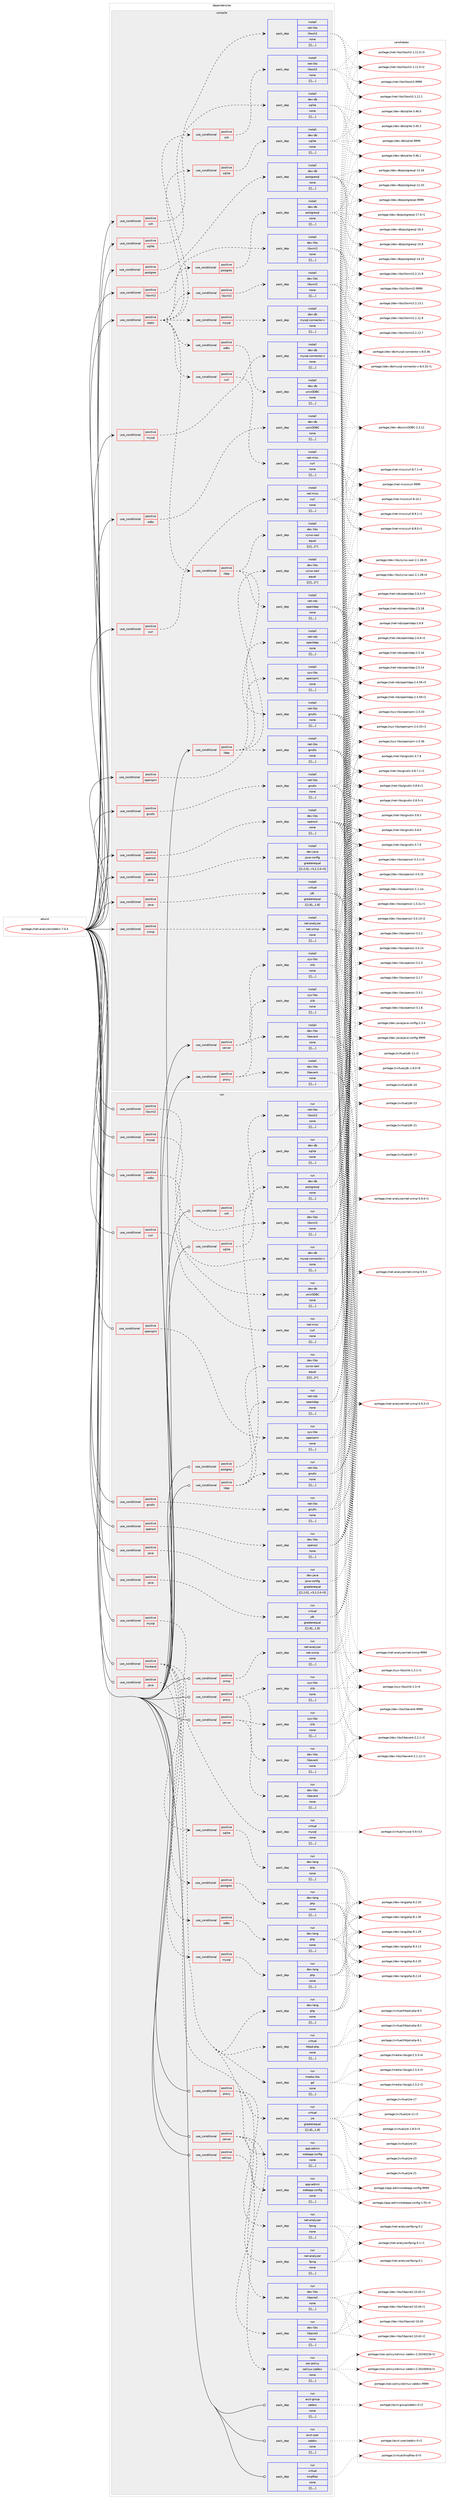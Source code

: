 digraph prolog {

# *************
# Graph options
# *************

newrank=true;
concentrate=true;
compound=true;
graph [rankdir=LR,fontname=Helvetica,fontsize=10,ranksep=1.5];#, ranksep=2.5, nodesep=0.2];
edge  [arrowhead=vee];
node  [fontname=Helvetica,fontsize=10];

# **********
# The ebuild
# **********

subgraph cluster_leftcol {
color=gray;
label=<<i>ebuild</i>>;
id [label="portage://net-analyzer/zabbix-7.0.4", color=red, width=4, href="../net-analyzer/zabbix-7.0.4.svg"];
}

# ****************
# The dependencies
# ****************

subgraph cluster_midcol {
color=gray;
label=<<i>dependencies</i>>;
subgraph cluster_compile {
fillcolor="#eeeeee";
style=filled;
label=<<i>compile</i>>;
subgraph cond95024 {
dependency366294 [label=<<TABLE BORDER="0" CELLBORDER="1" CELLSPACING="0" CELLPADDING="4"><TR><TD ROWSPAN="3" CELLPADDING="10">use_conditional</TD></TR><TR><TD>positive</TD></TR><TR><TD>curl</TD></TR></TABLE>>, shape=none, color=red];
subgraph pack268397 {
dependency366311 [label=<<TABLE BORDER="0" CELLBORDER="1" CELLSPACING="0" CELLPADDING="4" WIDTH="220"><TR><TD ROWSPAN="6" CELLPADDING="30">pack_dep</TD></TR><TR><TD WIDTH="110">install</TD></TR><TR><TD>net-misc</TD></TR><TR><TD>curl</TD></TR><TR><TD>none</TD></TR><TR><TD>[[],,,,]</TD></TR></TABLE>>, shape=none, color=blue];
}
dependency366294:e -> dependency366311:w [weight=20,style="dashed",arrowhead="vee"];
}
id:e -> dependency366294:w [weight=20,style="solid",arrowhead="vee"];
subgraph cond95038 {
dependency366348 [label=<<TABLE BORDER="0" CELLBORDER="1" CELLSPACING="0" CELLPADDING="4"><TR><TD ROWSPAN="3" CELLPADDING="10">use_conditional</TD></TR><TR><TD>positive</TD></TR><TR><TD>gnutls</TD></TR></TABLE>>, shape=none, color=red];
subgraph pack268438 {
dependency366388 [label=<<TABLE BORDER="0" CELLBORDER="1" CELLSPACING="0" CELLPADDING="4" WIDTH="220"><TR><TD ROWSPAN="6" CELLPADDING="30">pack_dep</TD></TR><TR><TD WIDTH="110">install</TD></TR><TR><TD>net-libs</TD></TR><TR><TD>gnutls</TD></TR><TR><TD>none</TD></TR><TR><TD>[[],,,,]</TD></TR></TABLE>>, shape=none, color=blue];
}
dependency366348:e -> dependency366388:w [weight=20,style="dashed",arrowhead="vee"];
}
id:e -> dependency366348:w [weight=20,style="solid",arrowhead="vee"];
subgraph cond95062 {
dependency366408 [label=<<TABLE BORDER="0" CELLBORDER="1" CELLSPACING="0" CELLPADDING="4"><TR><TD ROWSPAN="3" CELLPADDING="10">use_conditional</TD></TR><TR><TD>positive</TD></TR><TR><TD>java</TD></TR></TABLE>>, shape=none, color=red];
subgraph pack268476 {
dependency366425 [label=<<TABLE BORDER="0" CELLBORDER="1" CELLSPACING="0" CELLPADDING="4" WIDTH="220"><TR><TD ROWSPAN="6" CELLPADDING="30">pack_dep</TD></TR><TR><TD WIDTH="110">install</TD></TR><TR><TD>dev-java</TD></TR><TR><TD>java-config</TD></TR><TR><TD>greaterequal</TD></TR><TR><TD>[[2,2,0],,-r3,2.2.0-r3]</TD></TR></TABLE>>, shape=none, color=blue];
}
dependency366408:e -> dependency366425:w [weight=20,style="dashed",arrowhead="vee"];
}
id:e -> dependency366408:w [weight=20,style="solid",arrowhead="vee"];
subgraph cond95078 {
dependency366473 [label=<<TABLE BORDER="0" CELLBORDER="1" CELLSPACING="0" CELLPADDING="4"><TR><TD ROWSPAN="3" CELLPADDING="10">use_conditional</TD></TR><TR><TD>positive</TD></TR><TR><TD>java</TD></TR></TABLE>>, shape=none, color=red];
subgraph pack268512 {
dependency366530 [label=<<TABLE BORDER="0" CELLBORDER="1" CELLSPACING="0" CELLPADDING="4" WIDTH="220"><TR><TD ROWSPAN="6" CELLPADDING="30">pack_dep</TD></TR><TR><TD WIDTH="110">install</TD></TR><TR><TD>virtual</TD></TR><TR><TD>jdk</TD></TR><TR><TD>greaterequal</TD></TR><TR><TD>[[1,8],,,1.8]</TD></TR></TABLE>>, shape=none, color=blue];
}
dependency366473:e -> dependency366530:w [weight=20,style="dashed",arrowhead="vee"];
}
id:e -> dependency366473:w [weight=20,style="solid",arrowhead="vee"];
subgraph cond95102 {
dependency366612 [label=<<TABLE BORDER="0" CELLBORDER="1" CELLSPACING="0" CELLPADDING="4"><TR><TD ROWSPAN="3" CELLPADDING="10">use_conditional</TD></TR><TR><TD>positive</TD></TR><TR><TD>ldap</TD></TR></TABLE>>, shape=none, color=red];
subgraph pack268630 {
dependency366654 [label=<<TABLE BORDER="0" CELLBORDER="1" CELLSPACING="0" CELLPADDING="4" WIDTH="220"><TR><TD ROWSPAN="6" CELLPADDING="30">pack_dep</TD></TR><TR><TD WIDTH="110">install</TD></TR><TR><TD>dev-libs</TD></TR><TR><TD>cyrus-sasl</TD></TR><TR><TD>equal</TD></TR><TR><TD>[[2],,,2*]</TD></TR></TABLE>>, shape=none, color=blue];
}
dependency366612:e -> dependency366654:w [weight=20,style="dashed",arrowhead="vee"];
subgraph pack268641 {
dependency366667 [label=<<TABLE BORDER="0" CELLBORDER="1" CELLSPACING="0" CELLPADDING="4" WIDTH="220"><TR><TD ROWSPAN="6" CELLPADDING="30">pack_dep</TD></TR><TR><TD WIDTH="110">install</TD></TR><TR><TD>net-libs</TD></TR><TR><TD>gnutls</TD></TR><TR><TD>none</TD></TR><TR><TD>[[],,,,]</TD></TR></TABLE>>, shape=none, color=blue];
}
dependency366612:e -> dependency366667:w [weight=20,style="dashed",arrowhead="vee"];
subgraph pack268654 {
dependency366715 [label=<<TABLE BORDER="0" CELLBORDER="1" CELLSPACING="0" CELLPADDING="4" WIDTH="220"><TR><TD ROWSPAN="6" CELLPADDING="30">pack_dep</TD></TR><TR><TD WIDTH="110">install</TD></TR><TR><TD>net-nds</TD></TR><TR><TD>openldap</TD></TR><TR><TD>none</TD></TR><TR><TD>[[],,,,]</TD></TR></TABLE>>, shape=none, color=blue];
}
dependency366612:e -> dependency366715:w [weight=20,style="dashed",arrowhead="vee"];
}
id:e -> dependency366612:w [weight=20,style="solid",arrowhead="vee"];
subgraph cond95149 {
dependency366732 [label=<<TABLE BORDER="0" CELLBORDER="1" CELLSPACING="0" CELLPADDING="4"><TR><TD ROWSPAN="3" CELLPADDING="10">use_conditional</TD></TR><TR><TD>positive</TD></TR><TR><TD>libxml2</TD></TR></TABLE>>, shape=none, color=red];
subgraph pack268691 {
dependency366763 [label=<<TABLE BORDER="0" CELLBORDER="1" CELLSPACING="0" CELLPADDING="4" WIDTH="220"><TR><TD ROWSPAN="6" CELLPADDING="30">pack_dep</TD></TR><TR><TD WIDTH="110">install</TD></TR><TR><TD>dev-libs</TD></TR><TR><TD>libxml2</TD></TR><TR><TD>none</TD></TR><TR><TD>[[],,,,]</TD></TR></TABLE>>, shape=none, color=blue];
}
dependency366732:e -> dependency366763:w [weight=20,style="dashed",arrowhead="vee"];
}
id:e -> dependency366732:w [weight=20,style="solid",arrowhead="vee"];
subgraph cond95190 {
dependency366850 [label=<<TABLE BORDER="0" CELLBORDER="1" CELLSPACING="0" CELLPADDING="4"><TR><TD ROWSPAN="3" CELLPADDING="10">use_conditional</TD></TR><TR><TD>positive</TD></TR><TR><TD>mysql</TD></TR></TABLE>>, shape=none, color=red];
subgraph pack268777 {
dependency366875 [label=<<TABLE BORDER="0" CELLBORDER="1" CELLSPACING="0" CELLPADDING="4" WIDTH="220"><TR><TD ROWSPAN="6" CELLPADDING="30">pack_dep</TD></TR><TR><TD WIDTH="110">install</TD></TR><TR><TD>dev-db</TD></TR><TR><TD>mysql-connector-c</TD></TR><TR><TD>none</TD></TR><TR><TD>[[],,,,]</TD></TR></TABLE>>, shape=none, color=blue];
}
dependency366850:e -> dependency366875:w [weight=20,style="dashed",arrowhead="vee"];
}
id:e -> dependency366850:w [weight=20,style="solid",arrowhead="vee"];
subgraph cond95224 {
dependency366918 [label=<<TABLE BORDER="0" CELLBORDER="1" CELLSPACING="0" CELLPADDING="4"><TR><TD ROWSPAN="3" CELLPADDING="10">use_conditional</TD></TR><TR><TD>positive</TD></TR><TR><TD>odbc</TD></TR></TABLE>>, shape=none, color=red];
subgraph pack268814 {
dependency366934 [label=<<TABLE BORDER="0" CELLBORDER="1" CELLSPACING="0" CELLPADDING="4" WIDTH="220"><TR><TD ROWSPAN="6" CELLPADDING="30">pack_dep</TD></TR><TR><TD WIDTH="110">install</TD></TR><TR><TD>dev-db</TD></TR><TR><TD>unixODBC</TD></TR><TR><TD>none</TD></TR><TR><TD>[[],,,,]</TD></TR></TABLE>>, shape=none, color=blue];
}
dependency366918:e -> dependency366934:w [weight=20,style="dashed",arrowhead="vee"];
}
id:e -> dependency366918:w [weight=20,style="solid",arrowhead="vee"];
subgraph cond95241 {
dependency366946 [label=<<TABLE BORDER="0" CELLBORDER="1" CELLSPACING="0" CELLPADDING="4"><TR><TD ROWSPAN="3" CELLPADDING="10">use_conditional</TD></TR><TR><TD>positive</TD></TR><TR><TD>openipmi</TD></TR></TABLE>>, shape=none, color=red];
subgraph pack268841 {
dependency366974 [label=<<TABLE BORDER="0" CELLBORDER="1" CELLSPACING="0" CELLPADDING="4" WIDTH="220"><TR><TD ROWSPAN="6" CELLPADDING="30">pack_dep</TD></TR><TR><TD WIDTH="110">install</TD></TR><TR><TD>sys-libs</TD></TR><TR><TD>openipmi</TD></TR><TR><TD>none</TD></TR><TR><TD>[[],,,,]</TD></TR></TABLE>>, shape=none, color=blue];
}
dependency366946:e -> dependency366974:w [weight=20,style="dashed",arrowhead="vee"];
}
id:e -> dependency366946:w [weight=20,style="solid",arrowhead="vee"];
subgraph cond95252 {
dependency366990 [label=<<TABLE BORDER="0" CELLBORDER="1" CELLSPACING="0" CELLPADDING="4"><TR><TD ROWSPAN="3" CELLPADDING="10">use_conditional</TD></TR><TR><TD>positive</TD></TR><TR><TD>openssl</TD></TR></TABLE>>, shape=none, color=red];
subgraph pack268877 {
dependency367022 [label=<<TABLE BORDER="0" CELLBORDER="1" CELLSPACING="0" CELLPADDING="4" WIDTH="220"><TR><TD ROWSPAN="6" CELLPADDING="30">pack_dep</TD></TR><TR><TD WIDTH="110">install</TD></TR><TR><TD>dev-libs</TD></TR><TR><TD>openssl</TD></TR><TR><TD>none</TD></TR><TR><TD>[[],,,,]</TD></TR></TABLE>>, shape=none, color=blue];
}
dependency366990:e -> dependency367022:w [weight=20,style="dashed",arrowhead="vee"];
}
id:e -> dependency366990:w [weight=20,style="solid",arrowhead="vee"];
subgraph cond95267 {
dependency367043 [label=<<TABLE BORDER="0" CELLBORDER="1" CELLSPACING="0" CELLPADDING="4"><TR><TD ROWSPAN="3" CELLPADDING="10">use_conditional</TD></TR><TR><TD>positive</TD></TR><TR><TD>postgres</TD></TR></TABLE>>, shape=none, color=red];
subgraph pack268904 {
dependency367068 [label=<<TABLE BORDER="0" CELLBORDER="1" CELLSPACING="0" CELLPADDING="4" WIDTH="220"><TR><TD ROWSPAN="6" CELLPADDING="30">pack_dep</TD></TR><TR><TD WIDTH="110">install</TD></TR><TR><TD>dev-db</TD></TR><TR><TD>postgresql</TD></TR><TR><TD>none</TD></TR><TR><TD>[[],,,,]</TD></TR></TABLE>>, shape=none, color=blue];
}
dependency367043:e -> dependency367068:w [weight=20,style="dashed",arrowhead="vee"];
}
id:e -> dependency367043:w [weight=20,style="solid",arrowhead="vee"];
subgraph cond95284 {
dependency367086 [label=<<TABLE BORDER="0" CELLBORDER="1" CELLSPACING="0" CELLPADDING="4"><TR><TD ROWSPAN="3" CELLPADDING="10">use_conditional</TD></TR><TR><TD>positive</TD></TR><TR><TD>proxy</TD></TR></TABLE>>, shape=none, color=red];
subgraph pack268912 {
dependency367096 [label=<<TABLE BORDER="0" CELLBORDER="1" CELLSPACING="0" CELLPADDING="4" WIDTH="220"><TR><TD ROWSPAN="6" CELLPADDING="30">pack_dep</TD></TR><TR><TD WIDTH="110">install</TD></TR><TR><TD>dev-libs</TD></TR><TR><TD>libevent</TD></TR><TR><TD>none</TD></TR><TR><TD>[[],,,,]</TD></TR></TABLE>>, shape=none, color=blue];
}
dependency367086:e -> dependency367096:w [weight=20,style="dashed",arrowhead="vee"];
subgraph pack268923 {
dependency367119 [label=<<TABLE BORDER="0" CELLBORDER="1" CELLSPACING="0" CELLPADDING="4" WIDTH="220"><TR><TD ROWSPAN="6" CELLPADDING="30">pack_dep</TD></TR><TR><TD WIDTH="110">install</TD></TR><TR><TD>sys-libs</TD></TR><TR><TD>zlib</TD></TR><TR><TD>none</TD></TR><TR><TD>[[],,,,]</TD></TR></TABLE>>, shape=none, color=blue];
}
dependency367086:e -> dependency367119:w [weight=20,style="dashed",arrowhead="vee"];
}
id:e -> dependency367086:w [weight=20,style="solid",arrowhead="vee"];
subgraph cond95307 {
dependency367124 [label=<<TABLE BORDER="0" CELLBORDER="1" CELLSPACING="0" CELLPADDING="4"><TR><TD ROWSPAN="3" CELLPADDING="10">use_conditional</TD></TR><TR><TD>positive</TD></TR><TR><TD>server</TD></TR></TABLE>>, shape=none, color=red];
subgraph pack268942 {
dependency367166 [label=<<TABLE BORDER="0" CELLBORDER="1" CELLSPACING="0" CELLPADDING="4" WIDTH="220"><TR><TD ROWSPAN="6" CELLPADDING="30">pack_dep</TD></TR><TR><TD WIDTH="110">install</TD></TR><TR><TD>dev-libs</TD></TR><TR><TD>libevent</TD></TR><TR><TD>none</TD></TR><TR><TD>[[],,,,]</TD></TR></TABLE>>, shape=none, color=blue];
}
dependency367124:e -> dependency367166:w [weight=20,style="dashed",arrowhead="vee"];
subgraph pack268966 {
dependency367185 [label=<<TABLE BORDER="0" CELLBORDER="1" CELLSPACING="0" CELLPADDING="4" WIDTH="220"><TR><TD ROWSPAN="6" CELLPADDING="30">pack_dep</TD></TR><TR><TD WIDTH="110">install</TD></TR><TR><TD>sys-libs</TD></TR><TR><TD>zlib</TD></TR><TR><TD>none</TD></TR><TR><TD>[[],,,,]</TD></TR></TABLE>>, shape=none, color=blue];
}
dependency367124:e -> dependency367185:w [weight=20,style="dashed",arrowhead="vee"];
}
id:e -> dependency367124:w [weight=20,style="solid",arrowhead="vee"];
subgraph cond95342 {
dependency367228 [label=<<TABLE BORDER="0" CELLBORDER="1" CELLSPACING="0" CELLPADDING="4"><TR><TD ROWSPAN="3" CELLPADDING="10">use_conditional</TD></TR><TR><TD>positive</TD></TR><TR><TD>snmp</TD></TR></TABLE>>, shape=none, color=red];
subgraph pack268996 {
dependency367229 [label=<<TABLE BORDER="0" CELLBORDER="1" CELLSPACING="0" CELLPADDING="4" WIDTH="220"><TR><TD ROWSPAN="6" CELLPADDING="30">pack_dep</TD></TR><TR><TD WIDTH="110">install</TD></TR><TR><TD>net-analyzer</TD></TR><TR><TD>net-snmp</TD></TR><TR><TD>none</TD></TR><TR><TD>[[],,,,]</TD></TR></TABLE>>, shape=none, color=blue];
}
dependency367228:e -> dependency367229:w [weight=20,style="dashed",arrowhead="vee"];
}
id:e -> dependency367228:w [weight=20,style="solid",arrowhead="vee"];
subgraph cond95361 {
dependency367277 [label=<<TABLE BORDER="0" CELLBORDER="1" CELLSPACING="0" CELLPADDING="4"><TR><TD ROWSPAN="3" CELLPADDING="10">use_conditional</TD></TR><TR><TD>positive</TD></TR><TR><TD>sqlite</TD></TR></TABLE>>, shape=none, color=red];
subgraph pack269031 {
dependency367293 [label=<<TABLE BORDER="0" CELLBORDER="1" CELLSPACING="0" CELLPADDING="4" WIDTH="220"><TR><TD ROWSPAN="6" CELLPADDING="30">pack_dep</TD></TR><TR><TD WIDTH="110">install</TD></TR><TR><TD>dev-db</TD></TR><TR><TD>sqlite</TD></TR><TR><TD>none</TD></TR><TR><TD>[[],,,,]</TD></TR></TABLE>>, shape=none, color=blue];
}
dependency367277:e -> dependency367293:w [weight=20,style="dashed",arrowhead="vee"];
}
id:e -> dependency367277:w [weight=20,style="solid",arrowhead="vee"];
subgraph cond95386 {
dependency367332 [label=<<TABLE BORDER="0" CELLBORDER="1" CELLSPACING="0" CELLPADDING="4"><TR><TD ROWSPAN="3" CELLPADDING="10">use_conditional</TD></TR><TR><TD>positive</TD></TR><TR><TD>ssh</TD></TR></TABLE>>, shape=none, color=red];
subgraph pack269065 {
dependency367366 [label=<<TABLE BORDER="0" CELLBORDER="1" CELLSPACING="0" CELLPADDING="4" WIDTH="220"><TR><TD ROWSPAN="6" CELLPADDING="30">pack_dep</TD></TR><TR><TD WIDTH="110">install</TD></TR><TR><TD>net-libs</TD></TR><TR><TD>libssh2</TD></TR><TR><TD>none</TD></TR><TR><TD>[[],,,,]</TD></TR></TABLE>>, shape=none, color=blue];
}
dependency367332:e -> dependency367366:w [weight=20,style="dashed",arrowhead="vee"];
}
id:e -> dependency367332:w [weight=20,style="solid",arrowhead="vee"];
subgraph cond95408 {
dependency367399 [label=<<TABLE BORDER="0" CELLBORDER="1" CELLSPACING="0" CELLPADDING="4"><TR><TD ROWSPAN="3" CELLPADDING="10">use_conditional</TD></TR><TR><TD>positive</TD></TR><TR><TD>static</TD></TR></TABLE>>, shape=none, color=red];
subgraph cond95421 {
dependency367438 [label=<<TABLE BORDER="0" CELLBORDER="1" CELLSPACING="0" CELLPADDING="4"><TR><TD ROWSPAN="3" CELLPADDING="10">use_conditional</TD></TR><TR><TD>positive</TD></TR><TR><TD>curl</TD></TR></TABLE>>, shape=none, color=red];
subgraph pack269124 {
dependency367449 [label=<<TABLE BORDER="0" CELLBORDER="1" CELLSPACING="0" CELLPADDING="4" WIDTH="220"><TR><TD ROWSPAN="6" CELLPADDING="30">pack_dep</TD></TR><TR><TD WIDTH="110">install</TD></TR><TR><TD>net-misc</TD></TR><TR><TD>curl</TD></TR><TR><TD>none</TD></TR><TR><TD>[[],,,,]</TD></TR></TABLE>>, shape=none, color=blue];
}
dependency367438:e -> dependency367449:w [weight=20,style="dashed",arrowhead="vee"];
}
dependency367399:e -> dependency367438:w [weight=20,style="dashed",arrowhead="vee"];
subgraph cond95441 {
dependency367472 [label=<<TABLE BORDER="0" CELLBORDER="1" CELLSPACING="0" CELLPADDING="4"><TR><TD ROWSPAN="3" CELLPADDING="10">use_conditional</TD></TR><TR><TD>positive</TD></TR><TR><TD>ldap</TD></TR></TABLE>>, shape=none, color=red];
subgraph pack269166 {
dependency367500 [label=<<TABLE BORDER="0" CELLBORDER="1" CELLSPACING="0" CELLPADDING="4" WIDTH="220"><TR><TD ROWSPAN="6" CELLPADDING="30">pack_dep</TD></TR><TR><TD WIDTH="110">install</TD></TR><TR><TD>dev-libs</TD></TR><TR><TD>cyrus-sasl</TD></TR><TR><TD>equal</TD></TR><TR><TD>[[2],,,2*]</TD></TR></TABLE>>, shape=none, color=blue];
}
dependency367472:e -> dependency367500:w [weight=20,style="dashed",arrowhead="vee"];
subgraph pack269172 {
dependency367539 [label=<<TABLE BORDER="0" CELLBORDER="1" CELLSPACING="0" CELLPADDING="4" WIDTH="220"><TR><TD ROWSPAN="6" CELLPADDING="30">pack_dep</TD></TR><TR><TD WIDTH="110">install</TD></TR><TR><TD>net-libs</TD></TR><TR><TD>gnutls</TD></TR><TR><TD>none</TD></TR><TR><TD>[[],,,,]</TD></TR></TABLE>>, shape=none, color=blue];
}
dependency367472:e -> dependency367539:w [weight=20,style="dashed",arrowhead="vee"];
subgraph pack269208 {
dependency367578 [label=<<TABLE BORDER="0" CELLBORDER="1" CELLSPACING="0" CELLPADDING="4" WIDTH="220"><TR><TD ROWSPAN="6" CELLPADDING="30">pack_dep</TD></TR><TR><TD WIDTH="110">install</TD></TR><TR><TD>net-nds</TD></TR><TR><TD>openldap</TD></TR><TR><TD>none</TD></TR><TR><TD>[[],,,,]</TD></TR></TABLE>>, shape=none, color=blue];
}
dependency367472:e -> dependency367578:w [weight=20,style="dashed",arrowhead="vee"];
}
dependency367399:e -> dependency367472:w [weight=20,style="dashed",arrowhead="vee"];
subgraph cond95513 {
dependency367632 [label=<<TABLE BORDER="0" CELLBORDER="1" CELLSPACING="0" CELLPADDING="4"><TR><TD ROWSPAN="3" CELLPADDING="10">use_conditional</TD></TR><TR><TD>positive</TD></TR><TR><TD>libxml2</TD></TR></TABLE>>, shape=none, color=red];
subgraph pack269240 {
dependency367678 [label=<<TABLE BORDER="0" CELLBORDER="1" CELLSPACING="0" CELLPADDING="4" WIDTH="220"><TR><TD ROWSPAN="6" CELLPADDING="30">pack_dep</TD></TR><TR><TD WIDTH="110">install</TD></TR><TR><TD>dev-libs</TD></TR><TR><TD>libxml2</TD></TR><TR><TD>none</TD></TR><TR><TD>[[],,,,]</TD></TR></TABLE>>, shape=none, color=blue];
}
dependency367632:e -> dependency367678:w [weight=20,style="dashed",arrowhead="vee"];
}
dependency367399:e -> dependency367632:w [weight=20,style="dashed",arrowhead="vee"];
subgraph cond95553 {
dependency367852 [label=<<TABLE BORDER="0" CELLBORDER="1" CELLSPACING="0" CELLPADDING="4"><TR><TD ROWSPAN="3" CELLPADDING="10">use_conditional</TD></TR><TR><TD>positive</TD></TR><TR><TD>mysql</TD></TR></TABLE>>, shape=none, color=red];
subgraph pack269376 {
dependency367916 [label=<<TABLE BORDER="0" CELLBORDER="1" CELLSPACING="0" CELLPADDING="4" WIDTH="220"><TR><TD ROWSPAN="6" CELLPADDING="30">pack_dep</TD></TR><TR><TD WIDTH="110">install</TD></TR><TR><TD>dev-db</TD></TR><TR><TD>mysql-connector-c</TD></TR><TR><TD>none</TD></TR><TR><TD>[[],,,,]</TD></TR></TABLE>>, shape=none, color=blue];
}
dependency367852:e -> dependency367916:w [weight=20,style="dashed",arrowhead="vee"];
}
dependency367399:e -> dependency367852:w [weight=20,style="dashed",arrowhead="vee"];
subgraph cond95669 {
dependency368033 [label=<<TABLE BORDER="0" CELLBORDER="1" CELLSPACING="0" CELLPADDING="4"><TR><TD ROWSPAN="3" CELLPADDING="10">use_conditional</TD></TR><TR><TD>positive</TD></TR><TR><TD>odbc</TD></TR></TABLE>>, shape=none, color=red];
subgraph pack269469 {
dependency368052 [label=<<TABLE BORDER="0" CELLBORDER="1" CELLSPACING="0" CELLPADDING="4" WIDTH="220"><TR><TD ROWSPAN="6" CELLPADDING="30">pack_dep</TD></TR><TR><TD WIDTH="110">install</TD></TR><TR><TD>dev-db</TD></TR><TR><TD>unixODBC</TD></TR><TR><TD>none</TD></TR><TR><TD>[[],,,,]</TD></TR></TABLE>>, shape=none, color=blue];
}
dependency368033:e -> dependency368052:w [weight=20,style="dashed",arrowhead="vee"];
}
dependency367399:e -> dependency368033:w [weight=20,style="dashed",arrowhead="vee"];
subgraph cond95687 {
dependency368056 [label=<<TABLE BORDER="0" CELLBORDER="1" CELLSPACING="0" CELLPADDING="4"><TR><TD ROWSPAN="3" CELLPADDING="10">use_conditional</TD></TR><TR><TD>positive</TD></TR><TR><TD>postgres</TD></TR></TABLE>>, shape=none, color=red];
subgraph pack269488 {
dependency368081 [label=<<TABLE BORDER="0" CELLBORDER="1" CELLSPACING="0" CELLPADDING="4" WIDTH="220"><TR><TD ROWSPAN="6" CELLPADDING="30">pack_dep</TD></TR><TR><TD WIDTH="110">install</TD></TR><TR><TD>dev-db</TD></TR><TR><TD>postgresql</TD></TR><TR><TD>none</TD></TR><TR><TD>[[],,,,]</TD></TR></TABLE>>, shape=none, color=blue];
}
dependency368056:e -> dependency368081:w [weight=20,style="dashed",arrowhead="vee"];
}
dependency367399:e -> dependency368056:w [weight=20,style="dashed",arrowhead="vee"];
subgraph cond95714 {
dependency368136 [label=<<TABLE BORDER="0" CELLBORDER="1" CELLSPACING="0" CELLPADDING="4"><TR><TD ROWSPAN="3" CELLPADDING="10">use_conditional</TD></TR><TR><TD>positive</TD></TR><TR><TD>sqlite</TD></TR></TABLE>>, shape=none, color=red];
subgraph pack269529 {
dependency368154 [label=<<TABLE BORDER="0" CELLBORDER="1" CELLSPACING="0" CELLPADDING="4" WIDTH="220"><TR><TD ROWSPAN="6" CELLPADDING="30">pack_dep</TD></TR><TR><TD WIDTH="110">install</TD></TR><TR><TD>dev-db</TD></TR><TR><TD>sqlite</TD></TR><TR><TD>none</TD></TR><TR><TD>[[],,,,]</TD></TR></TABLE>>, shape=none, color=blue];
}
dependency368136:e -> dependency368154:w [weight=20,style="dashed",arrowhead="vee"];
}
dependency367399:e -> dependency368136:w [weight=20,style="dashed",arrowhead="vee"];
subgraph cond95740 {
dependency368173 [label=<<TABLE BORDER="0" CELLBORDER="1" CELLSPACING="0" CELLPADDING="4"><TR><TD ROWSPAN="3" CELLPADDING="10">use_conditional</TD></TR><TR><TD>positive</TD></TR><TR><TD>ssh</TD></TR></TABLE>>, shape=none, color=red];
subgraph pack269561 {
dependency368192 [label=<<TABLE BORDER="0" CELLBORDER="1" CELLSPACING="0" CELLPADDING="4" WIDTH="220"><TR><TD ROWSPAN="6" CELLPADDING="30">pack_dep</TD></TR><TR><TD WIDTH="110">install</TD></TR><TR><TD>net-libs</TD></TR><TR><TD>libssh2</TD></TR><TR><TD>none</TD></TR><TR><TD>[[],,,,]</TD></TR></TABLE>>, shape=none, color=blue];
}
dependency368173:e -> dependency368192:w [weight=20,style="dashed",arrowhead="vee"];
}
dependency367399:e -> dependency368173:w [weight=20,style="dashed",arrowhead="vee"];
}
id:e -> dependency367399:w [weight=20,style="solid",arrowhead="vee"];
}
subgraph cluster_compileandrun {
fillcolor="#eeeeee";
style=filled;
label=<<i>compile and run</i>>;
}
subgraph cluster_run {
fillcolor="#eeeeee";
style=filled;
label=<<i>run</i>>;
subgraph cond95757 {
dependency368215 [label=<<TABLE BORDER="0" CELLBORDER="1" CELLSPACING="0" CELLPADDING="4"><TR><TD ROWSPAN="3" CELLPADDING="10">use_conditional</TD></TR><TR><TD>positive</TD></TR><TR><TD>curl</TD></TR></TABLE>>, shape=none, color=red];
subgraph pack269625 {
dependency368296 [label=<<TABLE BORDER="0" CELLBORDER="1" CELLSPACING="0" CELLPADDING="4" WIDTH="220"><TR><TD ROWSPAN="6" CELLPADDING="30">pack_dep</TD></TR><TR><TD WIDTH="110">run</TD></TR><TR><TD>net-misc</TD></TR><TR><TD>curl</TD></TR><TR><TD>none</TD></TR><TR><TD>[[],,,,]</TD></TR></TABLE>>, shape=none, color=blue];
}
dependency368215:e -> dependency368296:w [weight=20,style="dashed",arrowhead="vee"];
}
id:e -> dependency368215:w [weight=20,style="solid",arrowhead="odot"];
subgraph cond95794 {
dependency368356 [label=<<TABLE BORDER="0" CELLBORDER="1" CELLSPACING="0" CELLPADDING="4"><TR><TD ROWSPAN="3" CELLPADDING="10">use_conditional</TD></TR><TR><TD>positive</TD></TR><TR><TD>frontend</TD></TR></TABLE>>, shape=none, color=red];
subgraph pack269661 {
dependency368358 [label=<<TABLE BORDER="0" CELLBORDER="1" CELLSPACING="0" CELLPADDING="4" WIDTH="220"><TR><TD ROWSPAN="6" CELLPADDING="30">pack_dep</TD></TR><TR><TD WIDTH="110">run</TD></TR><TR><TD>app-admin</TD></TR><TR><TD>webapp-config</TD></TR><TR><TD>none</TD></TR><TR><TD>[[],,,,]</TD></TR></TABLE>>, shape=none, color=blue];
}
dependency368356:e -> dependency368358:w [weight=20,style="dashed",arrowhead="vee"];
subgraph pack269664 {
dependency368363 [label=<<TABLE BORDER="0" CELLBORDER="1" CELLSPACING="0" CELLPADDING="4" WIDTH="220"><TR><TD ROWSPAN="6" CELLPADDING="30">pack_dep</TD></TR><TR><TD WIDTH="110">run</TD></TR><TR><TD>dev-lang</TD></TR><TR><TD>php</TD></TR><TR><TD>none</TD></TR><TR><TD>[[],,,,]</TD></TR></TABLE>>, shape=none, color=blue];
}
dependency368356:e -> dependency368363:w [weight=20,style="dashed",arrowhead="vee"];
subgraph pack269667 {
dependency368365 [label=<<TABLE BORDER="0" CELLBORDER="1" CELLSPACING="0" CELLPADDING="4" WIDTH="220"><TR><TD ROWSPAN="6" CELLPADDING="30">pack_dep</TD></TR><TR><TD WIDTH="110">run</TD></TR><TR><TD>media-libs</TD></TR><TR><TD>gd</TD></TR><TR><TD>none</TD></TR><TR><TD>[[],,,,]</TD></TR></TABLE>>, shape=none, color=blue];
}
dependency368356:e -> dependency368365:w [weight=20,style="dashed",arrowhead="vee"];
subgraph pack269668 {
dependency368387 [label=<<TABLE BORDER="0" CELLBORDER="1" CELLSPACING="0" CELLPADDING="4" WIDTH="220"><TR><TD ROWSPAN="6" CELLPADDING="30">pack_dep</TD></TR><TR><TD WIDTH="110">run</TD></TR><TR><TD>virtual</TD></TR><TR><TD>httpd-php</TD></TR><TR><TD>none</TD></TR><TR><TD>[[],,,,]</TD></TR></TABLE>>, shape=none, color=blue];
}
dependency368356:e -> dependency368387:w [weight=20,style="dashed",arrowhead="vee"];
subgraph cond95827 {
dependency368408 [label=<<TABLE BORDER="0" CELLBORDER="1" CELLSPACING="0" CELLPADDING="4"><TR><TD ROWSPAN="3" CELLPADDING="10">use_conditional</TD></TR><TR><TD>positive</TD></TR><TR><TD>mysql</TD></TR></TABLE>>, shape=none, color=red];
subgraph pack269722 {
dependency368446 [label=<<TABLE BORDER="0" CELLBORDER="1" CELLSPACING="0" CELLPADDING="4" WIDTH="220"><TR><TD ROWSPAN="6" CELLPADDING="30">pack_dep</TD></TR><TR><TD WIDTH="110">run</TD></TR><TR><TD>dev-lang</TD></TR><TR><TD>php</TD></TR><TR><TD>none</TD></TR><TR><TD>[[],,,,]</TD></TR></TABLE>>, shape=none, color=blue];
}
dependency368408:e -> dependency368446:w [weight=20,style="dashed",arrowhead="vee"];
}
dependency368356:e -> dependency368408:w [weight=20,style="dashed",arrowhead="vee"];
subgraph cond95850 {
dependency368451 [label=<<TABLE BORDER="0" CELLBORDER="1" CELLSPACING="0" CELLPADDING="4"><TR><TD ROWSPAN="3" CELLPADDING="10">use_conditional</TD></TR><TR><TD>positive</TD></TR><TR><TD>odbc</TD></TR></TABLE>>, shape=none, color=red];
subgraph pack269741 {
dependency368472 [label=<<TABLE BORDER="0" CELLBORDER="1" CELLSPACING="0" CELLPADDING="4" WIDTH="220"><TR><TD ROWSPAN="6" CELLPADDING="30">pack_dep</TD></TR><TR><TD WIDTH="110">run</TD></TR><TR><TD>dev-lang</TD></TR><TR><TD>php</TD></TR><TR><TD>none</TD></TR><TR><TD>[[],,,,]</TD></TR></TABLE>>, shape=none, color=blue];
}
dependency368451:e -> dependency368472:w [weight=20,style="dashed",arrowhead="vee"];
}
dependency368356:e -> dependency368451:w [weight=20,style="dashed",arrowhead="vee"];
subgraph cond95864 {
dependency368501 [label=<<TABLE BORDER="0" CELLBORDER="1" CELLSPACING="0" CELLPADDING="4"><TR><TD ROWSPAN="3" CELLPADDING="10">use_conditional</TD></TR><TR><TD>positive</TD></TR><TR><TD>postgres</TD></TR></TABLE>>, shape=none, color=red];
subgraph pack269758 {
dependency368635 [label=<<TABLE BORDER="0" CELLBORDER="1" CELLSPACING="0" CELLPADDING="4" WIDTH="220"><TR><TD ROWSPAN="6" CELLPADDING="30">pack_dep</TD></TR><TR><TD WIDTH="110">run</TD></TR><TR><TD>dev-lang</TD></TR><TR><TD>php</TD></TR><TR><TD>none</TD></TR><TR><TD>[[],,,,]</TD></TR></TABLE>>, shape=none, color=blue];
}
dependency368501:e -> dependency368635:w [weight=20,style="dashed",arrowhead="vee"];
}
dependency368356:e -> dependency368501:w [weight=20,style="dashed",arrowhead="vee"];
subgraph cond95927 {
dependency368678 [label=<<TABLE BORDER="0" CELLBORDER="1" CELLSPACING="0" CELLPADDING="4"><TR><TD ROWSPAN="3" CELLPADDING="10">use_conditional</TD></TR><TR><TD>positive</TD></TR><TR><TD>sqlite</TD></TR></TABLE>>, shape=none, color=red];
subgraph pack269882 {
dependency368701 [label=<<TABLE BORDER="0" CELLBORDER="1" CELLSPACING="0" CELLPADDING="4" WIDTH="220"><TR><TD ROWSPAN="6" CELLPADDING="30">pack_dep</TD></TR><TR><TD WIDTH="110">run</TD></TR><TR><TD>dev-lang</TD></TR><TR><TD>php</TD></TR><TR><TD>none</TD></TR><TR><TD>[[],,,,]</TD></TR></TABLE>>, shape=none, color=blue];
}
dependency368678:e -> dependency368701:w [weight=20,style="dashed",arrowhead="vee"];
}
dependency368356:e -> dependency368678:w [weight=20,style="dashed",arrowhead="vee"];
}
id:e -> dependency368356:w [weight=20,style="solid",arrowhead="odot"];
subgraph cond95950 {
dependency368730 [label=<<TABLE BORDER="0" CELLBORDER="1" CELLSPACING="0" CELLPADDING="4"><TR><TD ROWSPAN="3" CELLPADDING="10">use_conditional</TD></TR><TR><TD>positive</TD></TR><TR><TD>gnutls</TD></TR></TABLE>>, shape=none, color=red];
subgraph pack269913 {
dependency368750 [label=<<TABLE BORDER="0" CELLBORDER="1" CELLSPACING="0" CELLPADDING="4" WIDTH="220"><TR><TD ROWSPAN="6" CELLPADDING="30">pack_dep</TD></TR><TR><TD WIDTH="110">run</TD></TR><TR><TD>net-libs</TD></TR><TR><TD>gnutls</TD></TR><TR><TD>none</TD></TR><TR><TD>[[],,,,]</TD></TR></TABLE>>, shape=none, color=blue];
}
dependency368730:e -> dependency368750:w [weight=20,style="dashed",arrowhead="vee"];
}
id:e -> dependency368730:w [weight=20,style="solid",arrowhead="odot"];
subgraph cond95959 {
dependency368778 [label=<<TABLE BORDER="0" CELLBORDER="1" CELLSPACING="0" CELLPADDING="4"><TR><TD ROWSPAN="3" CELLPADDING="10">use_conditional</TD></TR><TR><TD>positive</TD></TR><TR><TD>java</TD></TR></TABLE>>, shape=none, color=red];
subgraph pack269954 {
dependency368840 [label=<<TABLE BORDER="0" CELLBORDER="1" CELLSPACING="0" CELLPADDING="4" WIDTH="220"><TR><TD ROWSPAN="6" CELLPADDING="30">pack_dep</TD></TR><TR><TD WIDTH="110">run</TD></TR><TR><TD>dev-java</TD></TR><TR><TD>java-config</TD></TR><TR><TD>greaterequal</TD></TR><TR><TD>[[2,2,0],,-r3,2.2.0-r3]</TD></TR></TABLE>>, shape=none, color=blue];
}
dependency368778:e -> dependency368840:w [weight=20,style="dashed",arrowhead="vee"];
}
id:e -> dependency368778:w [weight=20,style="solid",arrowhead="odot"];
subgraph cond96015 {
dependency368910 [label=<<TABLE BORDER="0" CELLBORDER="1" CELLSPACING="0" CELLPADDING="4"><TR><TD ROWSPAN="3" CELLPADDING="10">use_conditional</TD></TR><TR><TD>positive</TD></TR><TR><TD>java</TD></TR></TABLE>>, shape=none, color=red];
subgraph pack270013 {
dependency368933 [label=<<TABLE BORDER="0" CELLBORDER="1" CELLSPACING="0" CELLPADDING="4" WIDTH="220"><TR><TD ROWSPAN="6" CELLPADDING="30">pack_dep</TD></TR><TR><TD WIDTH="110">run</TD></TR><TR><TD>virtual</TD></TR><TR><TD>jdk</TD></TR><TR><TD>greaterequal</TD></TR><TR><TD>[[1,8],,,1.8]</TD></TR></TABLE>>, shape=none, color=blue];
}
dependency368910:e -> dependency368933:w [weight=20,style="dashed",arrowhead="vee"];
}
id:e -> dependency368910:w [weight=20,style="solid",arrowhead="odot"];
subgraph cond96039 {
dependency368965 [label=<<TABLE BORDER="0" CELLBORDER="1" CELLSPACING="0" CELLPADDING="4"><TR><TD ROWSPAN="3" CELLPADDING="10">use_conditional</TD></TR><TR><TD>positive</TD></TR><TR><TD>java</TD></TR></TABLE>>, shape=none, color=red];
subgraph pack270044 {
dependency368968 [label=<<TABLE BORDER="0" CELLBORDER="1" CELLSPACING="0" CELLPADDING="4" WIDTH="220"><TR><TD ROWSPAN="6" CELLPADDING="30">pack_dep</TD></TR><TR><TD WIDTH="110">run</TD></TR><TR><TD>virtual</TD></TR><TR><TD>jre</TD></TR><TR><TD>greaterequal</TD></TR><TR><TD>[[1,8],,,1.8]</TD></TR></TABLE>>, shape=none, color=blue];
}
dependency368965:e -> dependency368968:w [weight=20,style="dashed",arrowhead="vee"];
}
id:e -> dependency368965:w [weight=20,style="solid",arrowhead="odot"];
subgraph cond96066 {
dependency369034 [label=<<TABLE BORDER="0" CELLBORDER="1" CELLSPACING="0" CELLPADDING="4"><TR><TD ROWSPAN="3" CELLPADDING="10">use_conditional</TD></TR><TR><TD>positive</TD></TR><TR><TD>ldap</TD></TR></TABLE>>, shape=none, color=red];
subgraph pack270093 {
dependency369039 [label=<<TABLE BORDER="0" CELLBORDER="1" CELLSPACING="0" CELLPADDING="4" WIDTH="220"><TR><TD ROWSPAN="6" CELLPADDING="30">pack_dep</TD></TR><TR><TD WIDTH="110">run</TD></TR><TR><TD>dev-libs</TD></TR><TR><TD>cyrus-sasl</TD></TR><TR><TD>equal</TD></TR><TR><TD>[[2],,,2*]</TD></TR></TABLE>>, shape=none, color=blue];
}
dependency369034:e -> dependency369039:w [weight=20,style="dashed",arrowhead="vee"];
subgraph pack270106 {
dependency369111 [label=<<TABLE BORDER="0" CELLBORDER="1" CELLSPACING="0" CELLPADDING="4" WIDTH="220"><TR><TD ROWSPAN="6" CELLPADDING="30">pack_dep</TD></TR><TR><TD WIDTH="110">run</TD></TR><TR><TD>net-libs</TD></TR><TR><TD>gnutls</TD></TR><TR><TD>none</TD></TR><TR><TD>[[],,,,]</TD></TR></TABLE>>, shape=none, color=blue];
}
dependency369034:e -> dependency369111:w [weight=20,style="dashed",arrowhead="vee"];
subgraph pack270135 {
dependency369142 [label=<<TABLE BORDER="0" CELLBORDER="1" CELLSPACING="0" CELLPADDING="4" WIDTH="220"><TR><TD ROWSPAN="6" CELLPADDING="30">pack_dep</TD></TR><TR><TD WIDTH="110">run</TD></TR><TR><TD>net-nds</TD></TR><TR><TD>openldap</TD></TR><TR><TD>none</TD></TR><TR><TD>[[],,,,]</TD></TR></TABLE>>, shape=none, color=blue];
}
dependency369034:e -> dependency369142:w [weight=20,style="dashed",arrowhead="vee"];
}
id:e -> dependency369034:w [weight=20,style="solid",arrowhead="odot"];
subgraph cond96124 {
dependency369150 [label=<<TABLE BORDER="0" CELLBORDER="1" CELLSPACING="0" CELLPADDING="4"><TR><TD ROWSPAN="3" CELLPADDING="10">use_conditional</TD></TR><TR><TD>positive</TD></TR><TR><TD>libxml2</TD></TR></TABLE>>, shape=none, color=red];
subgraph pack270150 {
dependency369219 [label=<<TABLE BORDER="0" CELLBORDER="1" CELLSPACING="0" CELLPADDING="4" WIDTH="220"><TR><TD ROWSPAN="6" CELLPADDING="30">pack_dep</TD></TR><TR><TD WIDTH="110">run</TD></TR><TR><TD>dev-libs</TD></TR><TR><TD>libxml2</TD></TR><TR><TD>none</TD></TR><TR><TD>[[],,,,]</TD></TR></TABLE>>, shape=none, color=blue];
}
dependency369150:e -> dependency369219:w [weight=20,style="dashed",arrowhead="vee"];
}
id:e -> dependency369150:w [weight=20,style="solid",arrowhead="odot"];
subgraph cond96156 {
dependency369251 [label=<<TABLE BORDER="0" CELLBORDER="1" CELLSPACING="0" CELLPADDING="4"><TR><TD ROWSPAN="3" CELLPADDING="10">use_conditional</TD></TR><TR><TD>positive</TD></TR><TR><TD>mysql</TD></TR></TABLE>>, shape=none, color=red];
subgraph pack270209 {
dependency369273 [label=<<TABLE BORDER="0" CELLBORDER="1" CELLSPACING="0" CELLPADDING="4" WIDTH="220"><TR><TD ROWSPAN="6" CELLPADDING="30">pack_dep</TD></TR><TR><TD WIDTH="110">run</TD></TR><TR><TD>dev-db</TD></TR><TR><TD>mysql-connector-c</TD></TR><TR><TD>none</TD></TR><TR><TD>[[],,,,]</TD></TR></TABLE>>, shape=none, color=blue];
}
dependency369251:e -> dependency369273:w [weight=20,style="dashed",arrowhead="vee"];
}
id:e -> dependency369251:w [weight=20,style="solid",arrowhead="odot"];
subgraph cond96185 {
dependency369280 [label=<<TABLE BORDER="0" CELLBORDER="1" CELLSPACING="0" CELLPADDING="4"><TR><TD ROWSPAN="3" CELLPADDING="10">use_conditional</TD></TR><TR><TD>positive</TD></TR><TR><TD>mysql</TD></TR></TABLE>>, shape=none, color=red];
subgraph pack270250 {
dependency369332 [label=<<TABLE BORDER="0" CELLBORDER="1" CELLSPACING="0" CELLPADDING="4" WIDTH="220"><TR><TD ROWSPAN="6" CELLPADDING="30">pack_dep</TD></TR><TR><TD WIDTH="110">run</TD></TR><TR><TD>virtual</TD></TR><TR><TD>mysql</TD></TR><TR><TD>none</TD></TR><TR><TD>[[],,,,]</TD></TR></TABLE>>, shape=none, color=blue];
}
dependency369280:e -> dependency369332:w [weight=20,style="dashed",arrowhead="vee"];
}
id:e -> dependency369280:w [weight=20,style="solid",arrowhead="odot"];
subgraph cond96223 {
dependency369406 [label=<<TABLE BORDER="0" CELLBORDER="1" CELLSPACING="0" CELLPADDING="4"><TR><TD ROWSPAN="3" CELLPADDING="10">use_conditional</TD></TR><TR><TD>positive</TD></TR><TR><TD>odbc</TD></TR></TABLE>>, shape=none, color=red];
subgraph pack270299 {
dependency369438 [label=<<TABLE BORDER="0" CELLBORDER="1" CELLSPACING="0" CELLPADDING="4" WIDTH="220"><TR><TD ROWSPAN="6" CELLPADDING="30">pack_dep</TD></TR><TR><TD WIDTH="110">run</TD></TR><TR><TD>dev-db</TD></TR><TR><TD>unixODBC</TD></TR><TR><TD>none</TD></TR><TR><TD>[[],,,,]</TD></TR></TABLE>>, shape=none, color=blue];
}
dependency369406:e -> dependency369438:w [weight=20,style="dashed",arrowhead="vee"];
}
id:e -> dependency369406:w [weight=20,style="solid",arrowhead="odot"];
subgraph cond96273 {
dependency369583 [label=<<TABLE BORDER="0" CELLBORDER="1" CELLSPACING="0" CELLPADDING="4"><TR><TD ROWSPAN="3" CELLPADDING="10">use_conditional</TD></TR><TR><TD>positive</TD></TR><TR><TD>openipmi</TD></TR></TABLE>>, shape=none, color=red];
subgraph pack270403 {
dependency369610 [label=<<TABLE BORDER="0" CELLBORDER="1" CELLSPACING="0" CELLPADDING="4" WIDTH="220"><TR><TD ROWSPAN="6" CELLPADDING="30">pack_dep</TD></TR><TR><TD WIDTH="110">run</TD></TR><TR><TD>sys-libs</TD></TR><TR><TD>openipmi</TD></TR><TR><TD>none</TD></TR><TR><TD>[[],,,,]</TD></TR></TABLE>>, shape=none, color=blue];
}
dependency369583:e -> dependency369610:w [weight=20,style="dashed",arrowhead="vee"];
}
id:e -> dependency369583:w [weight=20,style="solid",arrowhead="odot"];
subgraph cond96323 {
dependency369639 [label=<<TABLE BORDER="0" CELLBORDER="1" CELLSPACING="0" CELLPADDING="4"><TR><TD ROWSPAN="3" CELLPADDING="10">use_conditional</TD></TR><TR><TD>positive</TD></TR><TR><TD>openssl</TD></TR></TABLE>>, shape=none, color=red];
subgraph pack270457 {
dependency369710 [label=<<TABLE BORDER="0" CELLBORDER="1" CELLSPACING="0" CELLPADDING="4" WIDTH="220"><TR><TD ROWSPAN="6" CELLPADDING="30">pack_dep</TD></TR><TR><TD WIDTH="110">run</TD></TR><TR><TD>dev-libs</TD></TR><TR><TD>openssl</TD></TR><TR><TD>none</TD></TR><TR><TD>[[],,,,]</TD></TR></TABLE>>, shape=none, color=blue];
}
dependency369639:e -> dependency369710:w [weight=20,style="dashed",arrowhead="vee"];
}
id:e -> dependency369639:w [weight=20,style="solid",arrowhead="odot"];
subgraph cond96372 {
dependency369760 [label=<<TABLE BORDER="0" CELLBORDER="1" CELLSPACING="0" CELLPADDING="4"><TR><TD ROWSPAN="3" CELLPADDING="10">use_conditional</TD></TR><TR><TD>positive</TD></TR><TR><TD>postgres</TD></TR></TABLE>>, shape=none, color=red];
subgraph pack270511 {
dependency369855 [label=<<TABLE BORDER="0" CELLBORDER="1" CELLSPACING="0" CELLPADDING="4" WIDTH="220"><TR><TD ROWSPAN="6" CELLPADDING="30">pack_dep</TD></TR><TR><TD WIDTH="110">run</TD></TR><TR><TD>dev-db</TD></TR><TR><TD>postgresql</TD></TR><TR><TD>none</TD></TR><TR><TD>[[],,,,]</TD></TR></TABLE>>, shape=none, color=blue];
}
dependency369760:e -> dependency369855:w [weight=20,style="dashed",arrowhead="vee"];
}
id:e -> dependency369760:w [weight=20,style="solid",arrowhead="odot"];
subgraph cond96421 {
dependency369974 [label=<<TABLE BORDER="0" CELLBORDER="1" CELLSPACING="0" CELLPADDING="4"><TR><TD ROWSPAN="3" CELLPADDING="10">use_conditional</TD></TR><TR><TD>positive</TD></TR><TR><TD>proxy</TD></TR></TABLE>>, shape=none, color=red];
subgraph pack270638 {
dependency369977 [label=<<TABLE BORDER="0" CELLBORDER="1" CELLSPACING="0" CELLPADDING="4" WIDTH="220"><TR><TD ROWSPAN="6" CELLPADDING="30">pack_dep</TD></TR><TR><TD WIDTH="110">run</TD></TR><TR><TD>dev-libs</TD></TR><TR><TD>libevent</TD></TR><TR><TD>none</TD></TR><TR><TD>[[],,,,]</TD></TR></TABLE>>, shape=none, color=blue];
}
dependency369974:e -> dependency369977:w [weight=20,style="dashed",arrowhead="vee"];
subgraph pack270639 {
dependency369997 [label=<<TABLE BORDER="0" CELLBORDER="1" CELLSPACING="0" CELLPADDING="4" WIDTH="220"><TR><TD ROWSPAN="6" CELLPADDING="30">pack_dep</TD></TR><TR><TD WIDTH="110">run</TD></TR><TR><TD>sys-libs</TD></TR><TR><TD>zlib</TD></TR><TR><TD>none</TD></TR><TR><TD>[[],,,,]</TD></TR></TABLE>>, shape=none, color=blue];
}
dependency369974:e -> dependency369997:w [weight=20,style="dashed",arrowhead="vee"];
}
id:e -> dependency369974:w [weight=20,style="solid",arrowhead="odot"];
subgraph cond96477 {
dependency370003 [label=<<TABLE BORDER="0" CELLBORDER="1" CELLSPACING="0" CELLPADDING="4"><TR><TD ROWSPAN="3" CELLPADDING="10">use_conditional</TD></TR><TR><TD>positive</TD></TR><TR><TD>proxy</TD></TR></TABLE>>, shape=none, color=red];
subgraph pack270678 {
dependency370051 [label=<<TABLE BORDER="0" CELLBORDER="1" CELLSPACING="0" CELLPADDING="4" WIDTH="220"><TR><TD ROWSPAN="6" CELLPADDING="30">pack_dep</TD></TR><TR><TD WIDTH="110">run</TD></TR><TR><TD>dev-libs</TD></TR><TR><TD>libpcre2</TD></TR><TR><TD>none</TD></TR><TR><TD>[[],,,,]</TD></TR></TABLE>>, shape=none, color=blue];
}
dependency370003:e -> dependency370051:w [weight=20,style="dashed",arrowhead="vee"];
subgraph pack270682 {
dependency370099 [label=<<TABLE BORDER="0" CELLBORDER="1" CELLSPACING="0" CELLPADDING="4" WIDTH="220"><TR><TD ROWSPAN="6" CELLPADDING="30">pack_dep</TD></TR><TR><TD WIDTH="110">run</TD></TR><TR><TD>net-analyzer</TD></TR><TR><TD>fping</TD></TR><TR><TD>none</TD></TR><TR><TD>[[],,,,]</TD></TR></TABLE>>, shape=none, color=blue];
}
dependency370003:e -> dependency370099:w [weight=20,style="dashed",arrowhead="vee"];
}
id:e -> dependency370003:w [weight=20,style="solid",arrowhead="odot"];
subgraph cond96525 {
dependency370126 [label=<<TABLE BORDER="0" CELLBORDER="1" CELLSPACING="0" CELLPADDING="4"><TR><TD ROWSPAN="3" CELLPADDING="10">use_conditional</TD></TR><TR><TD>positive</TD></TR><TR><TD>selinux</TD></TR></TABLE>>, shape=none, color=red];
subgraph pack270743 {
dependency370156 [label=<<TABLE BORDER="0" CELLBORDER="1" CELLSPACING="0" CELLPADDING="4" WIDTH="220"><TR><TD ROWSPAN="6" CELLPADDING="30">pack_dep</TD></TR><TR><TD WIDTH="110">run</TD></TR><TR><TD>sec-policy</TD></TR><TR><TD>selinux-zabbix</TD></TR><TR><TD>none</TD></TR><TR><TD>[[],,,,]</TD></TR></TABLE>>, shape=none, color=blue];
}
dependency370126:e -> dependency370156:w [weight=20,style="dashed",arrowhead="vee"];
}
id:e -> dependency370126:w [weight=20,style="solid",arrowhead="odot"];
subgraph cond96542 {
dependency370161 [label=<<TABLE BORDER="0" CELLBORDER="1" CELLSPACING="0" CELLPADDING="4"><TR><TD ROWSPAN="3" CELLPADDING="10">use_conditional</TD></TR><TR><TD>positive</TD></TR><TR><TD>server</TD></TR></TABLE>>, shape=none, color=red];
subgraph pack270764 {
dependency370234 [label=<<TABLE BORDER="0" CELLBORDER="1" CELLSPACING="0" CELLPADDING="4" WIDTH="220"><TR><TD ROWSPAN="6" CELLPADDING="30">pack_dep</TD></TR><TR><TD WIDTH="110">run</TD></TR><TR><TD>app-admin</TD></TR><TR><TD>webapp-config</TD></TR><TR><TD>none</TD></TR><TR><TD>[[],,,,]</TD></TR></TABLE>>, shape=none, color=blue];
}
dependency370161:e -> dependency370234:w [weight=20,style="dashed",arrowhead="vee"];
subgraph pack270827 {
dependency370301 [label=<<TABLE BORDER="0" CELLBORDER="1" CELLSPACING="0" CELLPADDING="4" WIDTH="220"><TR><TD ROWSPAN="6" CELLPADDING="30">pack_dep</TD></TR><TR><TD WIDTH="110">run</TD></TR><TR><TD>dev-libs</TD></TR><TR><TD>libpcre2</TD></TR><TR><TD>none</TD></TR><TR><TD>[[],,,,]</TD></TR></TABLE>>, shape=none, color=blue];
}
dependency370161:e -> dependency370301:w [weight=20,style="dashed",arrowhead="vee"];
subgraph pack270838 {
dependency370351 [label=<<TABLE BORDER="0" CELLBORDER="1" CELLSPACING="0" CELLPADDING="4" WIDTH="220"><TR><TD ROWSPAN="6" CELLPADDING="30">pack_dep</TD></TR><TR><TD WIDTH="110">run</TD></TR><TR><TD>net-analyzer</TD></TR><TR><TD>fping</TD></TR><TR><TD>none</TD></TR><TR><TD>[[],,,,]</TD></TR></TABLE>>, shape=none, color=blue];
}
dependency370161:e -> dependency370351:w [weight=20,style="dashed",arrowhead="vee"];
}
id:e -> dependency370161:w [weight=20,style="solid",arrowhead="odot"];
subgraph cond96627 {
dependency370360 [label=<<TABLE BORDER="0" CELLBORDER="1" CELLSPACING="0" CELLPADDING="4"><TR><TD ROWSPAN="3" CELLPADDING="10">use_conditional</TD></TR><TR><TD>positive</TD></TR><TR><TD>server</TD></TR></TABLE>>, shape=none, color=red];
subgraph pack270904 {
dependency370505 [label=<<TABLE BORDER="0" CELLBORDER="1" CELLSPACING="0" CELLPADDING="4" WIDTH="220"><TR><TD ROWSPAN="6" CELLPADDING="30">pack_dep</TD></TR><TR><TD WIDTH="110">run</TD></TR><TR><TD>dev-libs</TD></TR><TR><TD>libevent</TD></TR><TR><TD>none</TD></TR><TR><TD>[[],,,,]</TD></TR></TABLE>>, shape=none, color=blue];
}
dependency370360:e -> dependency370505:w [weight=20,style="dashed",arrowhead="vee"];
subgraph pack270976 {
dependency370618 [label=<<TABLE BORDER="0" CELLBORDER="1" CELLSPACING="0" CELLPADDING="4" WIDTH="220"><TR><TD ROWSPAN="6" CELLPADDING="30">pack_dep</TD></TR><TR><TD WIDTH="110">run</TD></TR><TR><TD>sys-libs</TD></TR><TR><TD>zlib</TD></TR><TR><TD>none</TD></TR><TR><TD>[[],,,,]</TD></TR></TABLE>>, shape=none, color=blue];
}
dependency370360:e -> dependency370618:w [weight=20,style="dashed",arrowhead="vee"];
}
id:e -> dependency370360:w [weight=20,style="solid",arrowhead="odot"];
subgraph cond96738 {
dependency370625 [label=<<TABLE BORDER="0" CELLBORDER="1" CELLSPACING="0" CELLPADDING="4"><TR><TD ROWSPAN="3" CELLPADDING="10">use_conditional</TD></TR><TR><TD>positive</TD></TR><TR><TD>snmp</TD></TR></TABLE>>, shape=none, color=red];
subgraph pack271028 {
dependency370719 [label=<<TABLE BORDER="0" CELLBORDER="1" CELLSPACING="0" CELLPADDING="4" WIDTH="220"><TR><TD ROWSPAN="6" CELLPADDING="30">pack_dep</TD></TR><TR><TD WIDTH="110">run</TD></TR><TR><TD>net-analyzer</TD></TR><TR><TD>net-snmp</TD></TR><TR><TD>none</TD></TR><TR><TD>[[],,,,]</TD></TR></TABLE>>, shape=none, color=blue];
}
dependency370625:e -> dependency370719:w [weight=20,style="dashed",arrowhead="vee"];
}
id:e -> dependency370625:w [weight=20,style="solid",arrowhead="odot"];
subgraph cond96792 {
dependency370776 [label=<<TABLE BORDER="0" CELLBORDER="1" CELLSPACING="0" CELLPADDING="4"><TR><TD ROWSPAN="3" CELLPADDING="10">use_conditional</TD></TR><TR><TD>positive</TD></TR><TR><TD>sqlite</TD></TR></TABLE>>, shape=none, color=red];
subgraph pack271115 {
dependency370820 [label=<<TABLE BORDER="0" CELLBORDER="1" CELLSPACING="0" CELLPADDING="4" WIDTH="220"><TR><TD ROWSPAN="6" CELLPADDING="30">pack_dep</TD></TR><TR><TD WIDTH="110">run</TD></TR><TR><TD>dev-db</TD></TR><TR><TD>sqlite</TD></TR><TR><TD>none</TD></TR><TR><TD>[[],,,,]</TD></TR></TABLE>>, shape=none, color=blue];
}
dependency370776:e -> dependency370820:w [weight=20,style="dashed",arrowhead="vee"];
}
id:e -> dependency370776:w [weight=20,style="solid",arrowhead="odot"];
subgraph cond96831 {
dependency370844 [label=<<TABLE BORDER="0" CELLBORDER="1" CELLSPACING="0" CELLPADDING="4"><TR><TD ROWSPAN="3" CELLPADDING="10">use_conditional</TD></TR><TR><TD>positive</TD></TR><TR><TD>ssh</TD></TR></TABLE>>, shape=none, color=red];
subgraph pack271145 {
dependency370848 [label=<<TABLE BORDER="0" CELLBORDER="1" CELLSPACING="0" CELLPADDING="4" WIDTH="220"><TR><TD ROWSPAN="6" CELLPADDING="30">pack_dep</TD></TR><TR><TD WIDTH="110">run</TD></TR><TR><TD>net-libs</TD></TR><TR><TD>libssh2</TD></TR><TR><TD>none</TD></TR><TR><TD>[[],,,,]</TD></TR></TABLE>>, shape=none, color=blue];
}
dependency370844:e -> dependency370848:w [weight=20,style="dashed",arrowhead="vee"];
}
id:e -> dependency370844:w [weight=20,style="solid",arrowhead="odot"];
subgraph pack271160 {
dependency370879 [label=<<TABLE BORDER="0" CELLBORDER="1" CELLSPACING="0" CELLPADDING="4" WIDTH="220"><TR><TD ROWSPAN="6" CELLPADDING="30">pack_dep</TD></TR><TR><TD WIDTH="110">run</TD></TR><TR><TD>acct-group</TD></TR><TR><TD>zabbix</TD></TR><TR><TD>none</TD></TR><TR><TD>[[],,,,]</TD></TR></TABLE>>, shape=none, color=blue];
}
id:e -> dependency370879:w [weight=20,style="solid",arrowhead="odot"];
subgraph pack271163 {
dependency370884 [label=<<TABLE BORDER="0" CELLBORDER="1" CELLSPACING="0" CELLPADDING="4" WIDTH="220"><TR><TD ROWSPAN="6" CELLPADDING="30">pack_dep</TD></TR><TR><TD WIDTH="110">run</TD></TR><TR><TD>acct-user</TD></TR><TR><TD>zabbix</TD></TR><TR><TD>none</TD></TR><TR><TD>[[],,,,]</TD></TR></TABLE>>, shape=none, color=blue];
}
id:e -> dependency370884:w [weight=20,style="solid",arrowhead="odot"];
subgraph pack271205 {
dependency370972 [label=<<TABLE BORDER="0" CELLBORDER="1" CELLSPACING="0" CELLPADDING="4" WIDTH="220"><TR><TD ROWSPAN="6" CELLPADDING="30">pack_dep</TD></TR><TR><TD WIDTH="110">run</TD></TR><TR><TD>virtual</TD></TR><TR><TD>tmpfiles</TD></TR><TR><TD>none</TD></TR><TR><TD>[[],,,,]</TD></TR></TABLE>>, shape=none, color=blue];
}
id:e -> dependency370972:w [weight=20,style="solid",arrowhead="odot"];
}
}

# **************
# The candidates
# **************

subgraph cluster_choices {
rank=same;
color=gray;
label=<<i>candidates</i>>;

subgraph choice268691 {
color=black;
nodesep=1;
choice110101116451091051159947991171141084557575757 [label="portage://net-misc/curl-9999", color=red, width=4,href="../net-misc/curl-9999.svg"];
choice1101011164510910511599479911711410845564649484649 [label="portage://net-misc/curl-8.10.1", color=red, width=4,href="../net-misc/curl-8.10.1.svg"];
choice110101116451091051159947991171141084556465746494511449 [label="portage://net-misc/curl-8.9.1-r1", color=red, width=4,href="../net-misc/curl-8.9.1-r1.svg"];
choice110101116451091051159947991171141084556465646484511449 [label="portage://net-misc/curl-8.8.0-r1", color=red, width=4,href="../net-misc/curl-8.8.0-r1.svg"];
choice110101116451091051159947991171141084556465546494511452 [label="portage://net-misc/curl-8.7.1-r4", color=red, width=4,href="../net-misc/curl-8.7.1-r4.svg"];
dependency366311:e -> choice110101116451091051159947991171141084557575757:w [style=dotted,weight="100"];
dependency366311:e -> choice1101011164510910511599479911711410845564649484649:w [style=dotted,weight="100"];
dependency366311:e -> choice110101116451091051159947991171141084556465746494511449:w [style=dotted,weight="100"];
dependency366311:e -> choice110101116451091051159947991171141084556465646484511449:w [style=dotted,weight="100"];
dependency366311:e -> choice110101116451091051159947991171141084556465546494511452:w [style=dotted,weight="100"];
}
subgraph choice268700 {
color=black;
nodesep=1;
choice11010111645108105981154710311011711610811545514656465546494511449 [label="portage://net-libs/gnutls-3.8.7.1-r1", color=red, width=4,href="../net-libs/gnutls-3.8.7.1-r1.svg"];
choice1101011164510810598115471031101171161081154551465646544511449 [label="portage://net-libs/gnutls-3.8.6-r1", color=red, width=4,href="../net-libs/gnutls-3.8.6-r1.svg"];
choice1101011164510810598115471031101171161081154551465646534511449 [label="portage://net-libs/gnutls-3.8.5-r1", color=red, width=4,href="../net-libs/gnutls-3.8.5-r1.svg"];
choice110101116451081059811547103110117116108115455146564651 [label="portage://net-libs/gnutls-3.8.3", color=red, width=4,href="../net-libs/gnutls-3.8.3.svg"];
choice110101116451081059811547103110117116108115455146564648 [label="portage://net-libs/gnutls-3.8.0", color=red, width=4,href="../net-libs/gnutls-3.8.0.svg"];
choice110101116451081059811547103110117116108115455146554657 [label="portage://net-libs/gnutls-3.7.9", color=red, width=4,href="../net-libs/gnutls-3.7.9.svg"];
choice110101116451081059811547103110117116108115455146554656 [label="portage://net-libs/gnutls-3.7.8", color=red, width=4,href="../net-libs/gnutls-3.7.8.svg"];
dependency366388:e -> choice11010111645108105981154710311011711610811545514656465546494511449:w [style=dotted,weight="100"];
dependency366388:e -> choice1101011164510810598115471031101171161081154551465646544511449:w [style=dotted,weight="100"];
dependency366388:e -> choice1101011164510810598115471031101171161081154551465646534511449:w [style=dotted,weight="100"];
dependency366388:e -> choice110101116451081059811547103110117116108115455146564651:w [style=dotted,weight="100"];
dependency366388:e -> choice110101116451081059811547103110117116108115455146564648:w [style=dotted,weight="100"];
dependency366388:e -> choice110101116451081059811547103110117116108115455146554657:w [style=dotted,weight="100"];
dependency366388:e -> choice110101116451081059811547103110117116108115455146554656:w [style=dotted,weight="100"];
}
subgraph choice268710 {
color=black;
nodesep=1;
choice10010111845106971189747106971189745991111101021051034557575757 [label="portage://dev-java/java-config-9999", color=red, width=4,href="../dev-java/java-config-9999.svg"];
choice1001011184510697118974710697118974599111110102105103455046514652 [label="portage://dev-java/java-config-2.3.4", color=red, width=4,href="../dev-java/java-config-2.3.4.svg"];
dependency366425:e -> choice10010111845106971189747106971189745991111101021051034557575757:w [style=dotted,weight="100"];
dependency366425:e -> choice1001011184510697118974710697118974599111110102105103455046514652:w [style=dotted,weight="100"];
}
subgraph choice268715 {
color=black;
nodesep=1;
choice1181051141161179710847106100107455052 [label="portage://virtual/jdk-24", color=red, width=4,href="../virtual/jdk-24.svg"];
choice1181051141161179710847106100107455051 [label="portage://virtual/jdk-23", color=red, width=4,href="../virtual/jdk-23.svg"];
choice1181051141161179710847106100107455049 [label="portage://virtual/jdk-21", color=red, width=4,href="../virtual/jdk-21.svg"];
choice1181051141161179710847106100107454955 [label="portage://virtual/jdk-17", color=red, width=4,href="../virtual/jdk-17.svg"];
choice11810511411611797108471061001074549494511450 [label="portage://virtual/jdk-11-r2", color=red, width=4,href="../virtual/jdk-11-r2.svg"];
choice11810511411611797108471061001074549465646484511457 [label="portage://virtual/jdk-1.8.0-r9", color=red, width=4,href="../virtual/jdk-1.8.0-r9.svg"];
dependency366530:e -> choice1181051141161179710847106100107455052:w [style=dotted,weight="100"];
dependency366530:e -> choice1181051141161179710847106100107455051:w [style=dotted,weight="100"];
dependency366530:e -> choice1181051141161179710847106100107455049:w [style=dotted,weight="100"];
dependency366530:e -> choice1181051141161179710847106100107454955:w [style=dotted,weight="100"];
dependency366530:e -> choice11810511411611797108471061001074549494511450:w [style=dotted,weight="100"];
dependency366530:e -> choice11810511411611797108471061001074549465646484511457:w [style=dotted,weight="100"];
}
subgraph choice268741 {
color=black;
nodesep=1;
choice100101118451081059811547991211141171154511597115108455046494650564511453 [label="portage://dev-libs/cyrus-sasl-2.1.28-r5", color=red, width=4,href="../dev-libs/cyrus-sasl-2.1.28-r5.svg"];
choice100101118451081059811547991211141171154511597115108455046494650564511452 [label="portage://dev-libs/cyrus-sasl-2.1.28-r4", color=red, width=4,href="../dev-libs/cyrus-sasl-2.1.28-r4.svg"];
dependency366654:e -> choice100101118451081059811547991211141171154511597115108455046494650564511453:w [style=dotted,weight="100"];
dependency366654:e -> choice100101118451081059811547991211141171154511597115108455046494650564511452:w [style=dotted,weight="100"];
}
subgraph choice268744 {
color=black;
nodesep=1;
choice11010111645108105981154710311011711610811545514656465546494511449 [label="portage://net-libs/gnutls-3.8.7.1-r1", color=red, width=4,href="../net-libs/gnutls-3.8.7.1-r1.svg"];
choice1101011164510810598115471031101171161081154551465646544511449 [label="portage://net-libs/gnutls-3.8.6-r1", color=red, width=4,href="../net-libs/gnutls-3.8.6-r1.svg"];
choice1101011164510810598115471031101171161081154551465646534511449 [label="portage://net-libs/gnutls-3.8.5-r1", color=red, width=4,href="../net-libs/gnutls-3.8.5-r1.svg"];
choice110101116451081059811547103110117116108115455146564651 [label="portage://net-libs/gnutls-3.8.3", color=red, width=4,href="../net-libs/gnutls-3.8.3.svg"];
choice110101116451081059811547103110117116108115455146564648 [label="portage://net-libs/gnutls-3.8.0", color=red, width=4,href="../net-libs/gnutls-3.8.0.svg"];
choice110101116451081059811547103110117116108115455146554657 [label="portage://net-libs/gnutls-3.7.9", color=red, width=4,href="../net-libs/gnutls-3.7.9.svg"];
choice110101116451081059811547103110117116108115455146554656 [label="portage://net-libs/gnutls-3.7.8", color=red, width=4,href="../net-libs/gnutls-3.7.8.svg"];
dependency366667:e -> choice11010111645108105981154710311011711610811545514656465546494511449:w [style=dotted,weight="100"];
dependency366667:e -> choice1101011164510810598115471031101171161081154551465646544511449:w [style=dotted,weight="100"];
dependency366667:e -> choice1101011164510810598115471031101171161081154551465646534511449:w [style=dotted,weight="100"];
dependency366667:e -> choice110101116451081059811547103110117116108115455146564651:w [style=dotted,weight="100"];
dependency366667:e -> choice110101116451081059811547103110117116108115455146564648:w [style=dotted,weight="100"];
dependency366667:e -> choice110101116451081059811547103110117116108115455146554657:w [style=dotted,weight="100"];
dependency366667:e -> choice110101116451081059811547103110117116108115455146554656:w [style=dotted,weight="100"];
}
subgraph choice268770 {
color=black;
nodesep=1;
choice110101116451101001154711111210111010810097112455046544656 [label="portage://net-nds/openldap-2.6.8", color=red, width=4,href="../net-nds/openldap-2.6.8.svg"];
choice1101011164511010011547111112101110108100971124550465446544511450 [label="portage://net-nds/openldap-2.6.6-r2", color=red, width=4,href="../net-nds/openldap-2.6.6-r2.svg"];
choice1101011164511010011547111112101110108100971124550465446524511451 [label="portage://net-nds/openldap-2.6.4-r3", color=red, width=4,href="../net-nds/openldap-2.6.4-r3.svg"];
choice11010111645110100115471111121011101081009711245504653464956 [label="portage://net-nds/openldap-2.5.18", color=red, width=4,href="../net-nds/openldap-2.5.18.svg"];
choice11010111645110100115471111121011101081009711245504653464954 [label="portage://net-nds/openldap-2.5.16", color=red, width=4,href="../net-nds/openldap-2.5.16.svg"];
choice11010111645110100115471111121011101081009711245504653464952 [label="portage://net-nds/openldap-2.5.14", color=red, width=4,href="../net-nds/openldap-2.5.14.svg"];
choice110101116451101001154711111210111010810097112455046524653574511451 [label="portage://net-nds/openldap-2.4.59-r3", color=red, width=4,href="../net-nds/openldap-2.4.59-r3.svg"];
choice110101116451101001154711111210111010810097112455046524653574511450 [label="portage://net-nds/openldap-2.4.59-r2", color=red, width=4,href="../net-nds/openldap-2.4.59-r2.svg"];
dependency366715:e -> choice110101116451101001154711111210111010810097112455046544656:w [style=dotted,weight="100"];
dependency366715:e -> choice1101011164511010011547111112101110108100971124550465446544511450:w [style=dotted,weight="100"];
dependency366715:e -> choice1101011164511010011547111112101110108100971124550465446524511451:w [style=dotted,weight="100"];
dependency366715:e -> choice11010111645110100115471111121011101081009711245504653464956:w [style=dotted,weight="100"];
dependency366715:e -> choice11010111645110100115471111121011101081009711245504653464954:w [style=dotted,weight="100"];
dependency366715:e -> choice11010111645110100115471111121011101081009711245504653464952:w [style=dotted,weight="100"];
dependency366715:e -> choice110101116451101001154711111210111010810097112455046524653574511451:w [style=dotted,weight="100"];
dependency366715:e -> choice110101116451101001154711111210111010810097112455046524653574511450:w [style=dotted,weight="100"];
}
subgraph choice268791 {
color=black;
nodesep=1;
choice10010111845108105981154710810598120109108504557575757 [label="portage://dev-libs/libxml2-9999", color=red, width=4,href="../dev-libs/libxml2-9999.svg"];
choice100101118451081059811547108105981201091085045504649514649 [label="portage://dev-libs/libxml2-2.13.1", color=red, width=4,href="../dev-libs/libxml2-2.13.1.svg"];
choice100101118451081059811547108105981201091085045504649504656 [label="portage://dev-libs/libxml2-2.12.8", color=red, width=4,href="../dev-libs/libxml2-2.12.8.svg"];
choice100101118451081059811547108105981201091085045504649504655 [label="portage://dev-libs/libxml2-2.12.7", color=red, width=4,href="../dev-libs/libxml2-2.12.7.svg"];
choice100101118451081059811547108105981201091085045504649494656 [label="portage://dev-libs/libxml2-2.11.8", color=red, width=4,href="../dev-libs/libxml2-2.11.8.svg"];
dependency366763:e -> choice10010111845108105981154710810598120109108504557575757:w [style=dotted,weight="100"];
dependency366763:e -> choice100101118451081059811547108105981201091085045504649514649:w [style=dotted,weight="100"];
dependency366763:e -> choice100101118451081059811547108105981201091085045504649504656:w [style=dotted,weight="100"];
dependency366763:e -> choice100101118451081059811547108105981201091085045504649504655:w [style=dotted,weight="100"];
dependency366763:e -> choice100101118451081059811547108105981201091085045504649494656:w [style=dotted,weight="100"];
}
subgraph choice268880 {
color=black;
nodesep=1;
choice100101118451009847109121115113108459911111011010199116111114459945564648465154 [label="portage://dev-db/mysql-connector-c-8.0.36", color=red, width=4,href="../dev-db/mysql-connector-c-8.0.36.svg"];
choice1001011184510098471091211151131084599111110110101991161111144599455646484651504511449 [label="portage://dev-db/mysql-connector-c-8.0.32-r1", color=red, width=4,href="../dev-db/mysql-connector-c-8.0.32-r1.svg"];
dependency366875:e -> choice100101118451009847109121115113108459911111011010199116111114459945564648465154:w [style=dotted,weight="100"];
dependency366875:e -> choice1001011184510098471091211151131084599111110110101991161111144599455646484651504511449:w [style=dotted,weight="100"];
}
subgraph choice268896 {
color=black;
nodesep=1;
choice1001011184510098471171101051207968666745504651464950 [label="portage://dev-db/unixODBC-2.3.12", color=red, width=4,href="../dev-db/unixODBC-2.3.12.svg"];
dependency366934:e -> choice1001011184510098471171101051207968666745504651464950:w [style=dotted,weight="100"];
}
subgraph choice268899 {
color=black;
nodesep=1;
choice11512111545108105981154711111210111010511210910545504648465154 [label="portage://sys-libs/openipmi-2.0.36", color=red, width=4,href="../sys-libs/openipmi-2.0.36.svg"];
choice115121115451081059811547111112101110105112109105455046484651514511449 [label="portage://sys-libs/openipmi-2.0.33-r1", color=red, width=4,href="../sys-libs/openipmi-2.0.33-r1.svg"];
choice11512111545108105981154711111210111010511210910545504648465151 [label="portage://sys-libs/openipmi-2.0.33", color=red, width=4,href="../sys-libs/openipmi-2.0.33.svg"];
dependency366974:e -> choice11512111545108105981154711111210111010511210910545504648465154:w [style=dotted,weight="100"];
dependency366974:e -> choice115121115451081059811547111112101110105112109105455046484651514511449:w [style=dotted,weight="100"];
dependency366974:e -> choice11512111545108105981154711111210111010511210910545504648465151:w [style=dotted,weight="100"];
}
subgraph choice268919 {
color=black;
nodesep=1;
choice100101118451081059811547111112101110115115108455146514650 [label="portage://dev-libs/openssl-3.3.2", color=red, width=4,href="../dev-libs/openssl-3.3.2.svg"];
choice1001011184510810598115471111121011101151151084551465146494511451 [label="portage://dev-libs/openssl-3.3.1-r3", color=red, width=4,href="../dev-libs/openssl-3.3.1-r3.svg"];
choice100101118451081059811547111112101110115115108455146504651 [label="portage://dev-libs/openssl-3.2.3", color=red, width=4,href="../dev-libs/openssl-3.2.3.svg"];
choice100101118451081059811547111112101110115115108455146504650 [label="portage://dev-libs/openssl-3.2.2", color=red, width=4,href="../dev-libs/openssl-3.2.2.svg"];
choice100101118451081059811547111112101110115115108455146494655 [label="portage://dev-libs/openssl-3.1.7", color=red, width=4,href="../dev-libs/openssl-3.1.7.svg"];
choice100101118451081059811547111112101110115115108455146494654 [label="portage://dev-libs/openssl-3.1.6", color=red, width=4,href="../dev-libs/openssl-3.1.6.svg"];
choice10010111845108105981154711111210111011511510845514648464953 [label="portage://dev-libs/openssl-3.0.15", color=red, width=4,href="../dev-libs/openssl-3.0.15.svg"];
choice10010111845108105981154711111210111011511510845514648464952 [label="portage://dev-libs/openssl-3.0.14", color=red, width=4,href="../dev-libs/openssl-3.0.14.svg"];
choice100101118451081059811547111112101110115115108455146484649514511450 [label="portage://dev-libs/openssl-3.0.13-r2", color=red, width=4,href="../dev-libs/openssl-3.0.13-r2.svg"];
choice100101118451081059811547111112101110115115108454946494649119 [label="portage://dev-libs/openssl-1.1.1w", color=red, width=4,href="../dev-libs/openssl-1.1.1w.svg"];
choice1001011184510810598115471111121011101151151084549464846501174511449 [label="portage://dev-libs/openssl-1.0.2u-r1", color=red, width=4,href="../dev-libs/openssl-1.0.2u-r1.svg"];
dependency367022:e -> choice100101118451081059811547111112101110115115108455146514650:w [style=dotted,weight="100"];
dependency367022:e -> choice1001011184510810598115471111121011101151151084551465146494511451:w [style=dotted,weight="100"];
dependency367022:e -> choice100101118451081059811547111112101110115115108455146504651:w [style=dotted,weight="100"];
dependency367022:e -> choice100101118451081059811547111112101110115115108455146504650:w [style=dotted,weight="100"];
dependency367022:e -> choice100101118451081059811547111112101110115115108455146494655:w [style=dotted,weight="100"];
dependency367022:e -> choice100101118451081059811547111112101110115115108455146494654:w [style=dotted,weight="100"];
dependency367022:e -> choice10010111845108105981154711111210111011511510845514648464953:w [style=dotted,weight="100"];
dependency367022:e -> choice10010111845108105981154711111210111011511510845514648464952:w [style=dotted,weight="100"];
dependency367022:e -> choice100101118451081059811547111112101110115115108455146484649514511450:w [style=dotted,weight="100"];
dependency367022:e -> choice100101118451081059811547111112101110115115108454946494649119:w [style=dotted,weight="100"];
dependency367022:e -> choice1001011184510810598115471111121011101151151084549464846501174511449:w [style=dotted,weight="100"];
}
subgraph choice268942 {
color=black;
nodesep=1;
choice1001011184510098471121111151161031141011151131084557575757 [label="portage://dev-db/postgresql-9999", color=red, width=4,href="../dev-db/postgresql-9999.svg"];
choice10010111845100984711211111511610311410111511310845495546484511449 [label="portage://dev-db/postgresql-17.0-r1", color=red, width=4,href="../dev-db/postgresql-17.0-r1.svg"];
choice1001011184510098471121111151161031141011151131084549544652 [label="portage://dev-db/postgresql-16.4", color=red, width=4,href="../dev-db/postgresql-16.4.svg"];
choice1001011184510098471121111151161031141011151131084549534656 [label="portage://dev-db/postgresql-15.8", color=red, width=4,href="../dev-db/postgresql-15.8.svg"];
choice100101118451009847112111115116103114101115113108454952464951 [label="portage://dev-db/postgresql-14.13", color=red, width=4,href="../dev-db/postgresql-14.13.svg"];
choice100101118451009847112111115116103114101115113108454951464954 [label="portage://dev-db/postgresql-13.16", color=red, width=4,href="../dev-db/postgresql-13.16.svg"];
choice100101118451009847112111115116103114101115113108454950465048 [label="portage://dev-db/postgresql-12.20", color=red, width=4,href="../dev-db/postgresql-12.20.svg"];
dependency367068:e -> choice1001011184510098471121111151161031141011151131084557575757:w [style=dotted,weight="100"];
dependency367068:e -> choice10010111845100984711211111511610311410111511310845495546484511449:w [style=dotted,weight="100"];
dependency367068:e -> choice1001011184510098471121111151161031141011151131084549544652:w [style=dotted,weight="100"];
dependency367068:e -> choice1001011184510098471121111151161031141011151131084549534656:w [style=dotted,weight="100"];
dependency367068:e -> choice100101118451009847112111115116103114101115113108454952464951:w [style=dotted,weight="100"];
dependency367068:e -> choice100101118451009847112111115116103114101115113108454951464954:w [style=dotted,weight="100"];
dependency367068:e -> choice100101118451009847112111115116103114101115113108454950465048:w [style=dotted,weight="100"];
}
subgraph choice268952 {
color=black;
nodesep=1;
choice100101118451081059811547108105981011181011101164557575757 [label="portage://dev-libs/libevent-9999", color=red, width=4,href="../dev-libs/libevent-9999.svg"];
choice100101118451081059811547108105981011181011101164550465046494511450 [label="portage://dev-libs/libevent-2.2.1-r2", color=red, width=4,href="../dev-libs/libevent-2.2.1-r2.svg"];
choice10010111845108105981154710810598101118101110116455046494649504511449 [label="portage://dev-libs/libevent-2.1.12-r1", color=red, width=4,href="../dev-libs/libevent-2.1.12-r1.svg"];
dependency367096:e -> choice100101118451081059811547108105981011181011101164557575757:w [style=dotted,weight="100"];
dependency367096:e -> choice100101118451081059811547108105981011181011101164550465046494511450:w [style=dotted,weight="100"];
dependency367096:e -> choice10010111845108105981154710810598101118101110116455046494649504511449:w [style=dotted,weight="100"];
}
subgraph choice268993 {
color=black;
nodesep=1;
choice115121115451081059811547122108105984549465146494511449 [label="portage://sys-libs/zlib-1.3.1-r1", color=red, width=4,href="../sys-libs/zlib-1.3.1-r1.svg"];
choice11512111545108105981154712210810598454946514511452 [label="portage://sys-libs/zlib-1.3-r4", color=red, width=4,href="../sys-libs/zlib-1.3-r4.svg"];
dependency367119:e -> choice115121115451081059811547122108105984549465146494511449:w [style=dotted,weight="100"];
dependency367119:e -> choice11512111545108105981154712210810598454946514511452:w [style=dotted,weight="100"];
}
subgraph choice268998 {
color=black;
nodesep=1;
choice100101118451081059811547108105981011181011101164557575757 [label="portage://dev-libs/libevent-9999", color=red, width=4,href="../dev-libs/libevent-9999.svg"];
choice100101118451081059811547108105981011181011101164550465046494511450 [label="portage://dev-libs/libevent-2.2.1-r2", color=red, width=4,href="../dev-libs/libevent-2.2.1-r2.svg"];
choice10010111845108105981154710810598101118101110116455046494649504511449 [label="portage://dev-libs/libevent-2.1.12-r1", color=red, width=4,href="../dev-libs/libevent-2.1.12-r1.svg"];
dependency367166:e -> choice100101118451081059811547108105981011181011101164557575757:w [style=dotted,weight="100"];
dependency367166:e -> choice100101118451081059811547108105981011181011101164550465046494511450:w [style=dotted,weight="100"];
dependency367166:e -> choice10010111845108105981154710810598101118101110116455046494649504511449:w [style=dotted,weight="100"];
}
subgraph choice269002 {
color=black;
nodesep=1;
choice115121115451081059811547122108105984549465146494511449 [label="portage://sys-libs/zlib-1.3.1-r1", color=red, width=4,href="../sys-libs/zlib-1.3.1-r1.svg"];
choice11512111545108105981154712210810598454946514511452 [label="portage://sys-libs/zlib-1.3-r4", color=red, width=4,href="../sys-libs/zlib-1.3-r4.svg"];
dependency367185:e -> choice115121115451081059811547122108105984549465146494511449:w [style=dotted,weight="100"];
dependency367185:e -> choice11512111545108105981154712210810598454946514511452:w [style=dotted,weight="100"];
}
subgraph choice269038 {
color=black;
nodesep=1;
choice11010111645971109710812112210111447110101116451151101091124557575757 [label="portage://net-analyzer/net-snmp-9999", color=red, width=4,href="../net-analyzer/net-snmp-9999.svg"];
choice11010111645971109710812112210111447110101116451151101091124553465746524511449 [label="portage://net-analyzer/net-snmp-5.9.4-r1", color=red, width=4,href="../net-analyzer/net-snmp-5.9.4-r1.svg"];
choice1101011164597110971081211221011144711010111645115110109112455346574652 [label="portage://net-analyzer/net-snmp-5.9.4", color=red, width=4,href="../net-analyzer/net-snmp-5.9.4.svg"];
choice11010111645971109710812112210111447110101116451151101091124553465746514511451 [label="portage://net-analyzer/net-snmp-5.9.3-r3", color=red, width=4,href="../net-analyzer/net-snmp-5.9.3-r3.svg"];
dependency367229:e -> choice11010111645971109710812112210111447110101116451151101091124557575757:w [style=dotted,weight="100"];
dependency367229:e -> choice11010111645971109710812112210111447110101116451151101091124553465746524511449:w [style=dotted,weight="100"];
dependency367229:e -> choice1101011164597110971081211221011144711010111645115110109112455346574652:w [style=dotted,weight="100"];
dependency367229:e -> choice11010111645971109710812112210111447110101116451151101091124553465746514511451:w [style=dotted,weight="100"];
}
subgraph choice269064 {
color=black;
nodesep=1;
choice1001011184510098471151131081051161014557575757 [label="portage://dev-db/sqlite-9999", color=red, width=4,href="../dev-db/sqlite-9999.svg"];
choice10010111845100984711511310810511610145514652544649 [label="portage://dev-db/sqlite-3.46.1", color=red, width=4,href="../dev-db/sqlite-3.46.1.svg"];
choice10010111845100984711511310810511610145514652544648 [label="portage://dev-db/sqlite-3.46.0", color=red, width=4,href="../dev-db/sqlite-3.46.0.svg"];
choice10010111845100984711511310810511610145514652534651 [label="portage://dev-db/sqlite-3.45.3", color=red, width=4,href="../dev-db/sqlite-3.45.3.svg"];
dependency367293:e -> choice1001011184510098471151131081051161014557575757:w [style=dotted,weight="100"];
dependency367293:e -> choice10010111845100984711511310810511610145514652544649:w [style=dotted,weight="100"];
dependency367293:e -> choice10010111845100984711511310810511610145514652544648:w [style=dotted,weight="100"];
dependency367293:e -> choice10010111845100984711511310810511610145514652534651:w [style=dotted,weight="100"];
}
subgraph choice269073 {
color=black;
nodesep=1;
choice11010111645108105981154710810598115115104504557575757 [label="portage://net-libs/libssh2-9999", color=red, width=4,href="../net-libs/libssh2-9999.svg"];
choice110101116451081059811547108105981151151045045494649494649 [label="portage://net-libs/libssh2-1.11.1", color=red, width=4,href="../net-libs/libssh2-1.11.1.svg"];
choice1101011164510810598115471081059811511510450454946494946484511451 [label="portage://net-libs/libssh2-1.11.0-r3", color=red, width=4,href="../net-libs/libssh2-1.11.0-r3.svg"];
choice1101011164510810598115471081059811511510450454946494946484511450 [label="portage://net-libs/libssh2-1.11.0-r2", color=red, width=4,href="../net-libs/libssh2-1.11.0-r2.svg"];
dependency367366:e -> choice11010111645108105981154710810598115115104504557575757:w [style=dotted,weight="100"];
dependency367366:e -> choice110101116451081059811547108105981151151045045494649494649:w [style=dotted,weight="100"];
dependency367366:e -> choice1101011164510810598115471081059811511510450454946494946484511451:w [style=dotted,weight="100"];
dependency367366:e -> choice1101011164510810598115471081059811511510450454946494946484511450:w [style=dotted,weight="100"];
}
subgraph choice269081 {
color=black;
nodesep=1;
choice110101116451091051159947991171141084557575757 [label="portage://net-misc/curl-9999", color=red, width=4,href="../net-misc/curl-9999.svg"];
choice1101011164510910511599479911711410845564649484649 [label="portage://net-misc/curl-8.10.1", color=red, width=4,href="../net-misc/curl-8.10.1.svg"];
choice110101116451091051159947991171141084556465746494511449 [label="portage://net-misc/curl-8.9.1-r1", color=red, width=4,href="../net-misc/curl-8.9.1-r1.svg"];
choice110101116451091051159947991171141084556465646484511449 [label="portage://net-misc/curl-8.8.0-r1", color=red, width=4,href="../net-misc/curl-8.8.0-r1.svg"];
choice110101116451091051159947991171141084556465546494511452 [label="portage://net-misc/curl-8.7.1-r4", color=red, width=4,href="../net-misc/curl-8.7.1-r4.svg"];
dependency367449:e -> choice110101116451091051159947991171141084557575757:w [style=dotted,weight="100"];
dependency367449:e -> choice1101011164510910511599479911711410845564649484649:w [style=dotted,weight="100"];
dependency367449:e -> choice110101116451091051159947991171141084556465746494511449:w [style=dotted,weight="100"];
dependency367449:e -> choice110101116451091051159947991171141084556465646484511449:w [style=dotted,weight="100"];
dependency367449:e -> choice110101116451091051159947991171141084556465546494511452:w [style=dotted,weight="100"];
}
subgraph choice269122 {
color=black;
nodesep=1;
choice100101118451081059811547991211141171154511597115108455046494650564511453 [label="portage://dev-libs/cyrus-sasl-2.1.28-r5", color=red, width=4,href="../dev-libs/cyrus-sasl-2.1.28-r5.svg"];
choice100101118451081059811547991211141171154511597115108455046494650564511452 [label="portage://dev-libs/cyrus-sasl-2.1.28-r4", color=red, width=4,href="../dev-libs/cyrus-sasl-2.1.28-r4.svg"];
dependency367500:e -> choice100101118451081059811547991211141171154511597115108455046494650564511453:w [style=dotted,weight="100"];
dependency367500:e -> choice100101118451081059811547991211141171154511597115108455046494650564511452:w [style=dotted,weight="100"];
}
subgraph choice269143 {
color=black;
nodesep=1;
choice11010111645108105981154710311011711610811545514656465546494511449 [label="portage://net-libs/gnutls-3.8.7.1-r1", color=red, width=4,href="../net-libs/gnutls-3.8.7.1-r1.svg"];
choice1101011164510810598115471031101171161081154551465646544511449 [label="portage://net-libs/gnutls-3.8.6-r1", color=red, width=4,href="../net-libs/gnutls-3.8.6-r1.svg"];
choice1101011164510810598115471031101171161081154551465646534511449 [label="portage://net-libs/gnutls-3.8.5-r1", color=red, width=4,href="../net-libs/gnutls-3.8.5-r1.svg"];
choice110101116451081059811547103110117116108115455146564651 [label="portage://net-libs/gnutls-3.8.3", color=red, width=4,href="../net-libs/gnutls-3.8.3.svg"];
choice110101116451081059811547103110117116108115455146564648 [label="portage://net-libs/gnutls-3.8.0", color=red, width=4,href="../net-libs/gnutls-3.8.0.svg"];
choice110101116451081059811547103110117116108115455146554657 [label="portage://net-libs/gnutls-3.7.9", color=red, width=4,href="../net-libs/gnutls-3.7.9.svg"];
choice110101116451081059811547103110117116108115455146554656 [label="portage://net-libs/gnutls-3.7.8", color=red, width=4,href="../net-libs/gnutls-3.7.8.svg"];
dependency367539:e -> choice11010111645108105981154710311011711610811545514656465546494511449:w [style=dotted,weight="100"];
dependency367539:e -> choice1101011164510810598115471031101171161081154551465646544511449:w [style=dotted,weight="100"];
dependency367539:e -> choice1101011164510810598115471031101171161081154551465646534511449:w [style=dotted,weight="100"];
dependency367539:e -> choice110101116451081059811547103110117116108115455146564651:w [style=dotted,weight="100"];
dependency367539:e -> choice110101116451081059811547103110117116108115455146564648:w [style=dotted,weight="100"];
dependency367539:e -> choice110101116451081059811547103110117116108115455146554657:w [style=dotted,weight="100"];
dependency367539:e -> choice110101116451081059811547103110117116108115455146554656:w [style=dotted,weight="100"];
}
subgraph choice269156 {
color=black;
nodesep=1;
choice110101116451101001154711111210111010810097112455046544656 [label="portage://net-nds/openldap-2.6.8", color=red, width=4,href="../net-nds/openldap-2.6.8.svg"];
choice1101011164511010011547111112101110108100971124550465446544511450 [label="portage://net-nds/openldap-2.6.6-r2", color=red, width=4,href="../net-nds/openldap-2.6.6-r2.svg"];
choice1101011164511010011547111112101110108100971124550465446524511451 [label="portage://net-nds/openldap-2.6.4-r3", color=red, width=4,href="../net-nds/openldap-2.6.4-r3.svg"];
choice11010111645110100115471111121011101081009711245504653464956 [label="portage://net-nds/openldap-2.5.18", color=red, width=4,href="../net-nds/openldap-2.5.18.svg"];
choice11010111645110100115471111121011101081009711245504653464954 [label="portage://net-nds/openldap-2.5.16", color=red, width=4,href="../net-nds/openldap-2.5.16.svg"];
choice11010111645110100115471111121011101081009711245504653464952 [label="portage://net-nds/openldap-2.5.14", color=red, width=4,href="../net-nds/openldap-2.5.14.svg"];
choice110101116451101001154711111210111010810097112455046524653574511451 [label="portage://net-nds/openldap-2.4.59-r3", color=red, width=4,href="../net-nds/openldap-2.4.59-r3.svg"];
choice110101116451101001154711111210111010810097112455046524653574511450 [label="portage://net-nds/openldap-2.4.59-r2", color=red, width=4,href="../net-nds/openldap-2.4.59-r2.svg"];
dependency367578:e -> choice110101116451101001154711111210111010810097112455046544656:w [style=dotted,weight="100"];
dependency367578:e -> choice1101011164511010011547111112101110108100971124550465446544511450:w [style=dotted,weight="100"];
dependency367578:e -> choice1101011164511010011547111112101110108100971124550465446524511451:w [style=dotted,weight="100"];
dependency367578:e -> choice11010111645110100115471111121011101081009711245504653464956:w [style=dotted,weight="100"];
dependency367578:e -> choice11010111645110100115471111121011101081009711245504653464954:w [style=dotted,weight="100"];
dependency367578:e -> choice11010111645110100115471111121011101081009711245504653464952:w [style=dotted,weight="100"];
dependency367578:e -> choice110101116451101001154711111210111010810097112455046524653574511451:w [style=dotted,weight="100"];
dependency367578:e -> choice110101116451101001154711111210111010810097112455046524653574511450:w [style=dotted,weight="100"];
}
subgraph choice269170 {
color=black;
nodesep=1;
choice10010111845108105981154710810598120109108504557575757 [label="portage://dev-libs/libxml2-9999", color=red, width=4,href="../dev-libs/libxml2-9999.svg"];
choice100101118451081059811547108105981201091085045504649514649 [label="portage://dev-libs/libxml2-2.13.1", color=red, width=4,href="../dev-libs/libxml2-2.13.1.svg"];
choice100101118451081059811547108105981201091085045504649504656 [label="portage://dev-libs/libxml2-2.12.8", color=red, width=4,href="../dev-libs/libxml2-2.12.8.svg"];
choice100101118451081059811547108105981201091085045504649504655 [label="portage://dev-libs/libxml2-2.12.7", color=red, width=4,href="../dev-libs/libxml2-2.12.7.svg"];
choice100101118451081059811547108105981201091085045504649494656 [label="portage://dev-libs/libxml2-2.11.8", color=red, width=4,href="../dev-libs/libxml2-2.11.8.svg"];
dependency367678:e -> choice10010111845108105981154710810598120109108504557575757:w [style=dotted,weight="100"];
dependency367678:e -> choice100101118451081059811547108105981201091085045504649514649:w [style=dotted,weight="100"];
dependency367678:e -> choice100101118451081059811547108105981201091085045504649504656:w [style=dotted,weight="100"];
dependency367678:e -> choice100101118451081059811547108105981201091085045504649504655:w [style=dotted,weight="100"];
dependency367678:e -> choice100101118451081059811547108105981201091085045504649494656:w [style=dotted,weight="100"];
}
subgraph choice269193 {
color=black;
nodesep=1;
choice100101118451009847109121115113108459911111011010199116111114459945564648465154 [label="portage://dev-db/mysql-connector-c-8.0.36", color=red, width=4,href="../dev-db/mysql-connector-c-8.0.36.svg"];
choice1001011184510098471091211151131084599111110110101991161111144599455646484651504511449 [label="portage://dev-db/mysql-connector-c-8.0.32-r1", color=red, width=4,href="../dev-db/mysql-connector-c-8.0.32-r1.svg"];
dependency367916:e -> choice100101118451009847109121115113108459911111011010199116111114459945564648465154:w [style=dotted,weight="100"];
dependency367916:e -> choice1001011184510098471091211151131084599111110110101991161111144599455646484651504511449:w [style=dotted,weight="100"];
}
subgraph choice269218 {
color=black;
nodesep=1;
choice1001011184510098471171101051207968666745504651464950 [label="portage://dev-db/unixODBC-2.3.12", color=red, width=4,href="../dev-db/unixODBC-2.3.12.svg"];
dependency368052:e -> choice1001011184510098471171101051207968666745504651464950:w [style=dotted,weight="100"];
}
subgraph choice269222 {
color=black;
nodesep=1;
choice1001011184510098471121111151161031141011151131084557575757 [label="portage://dev-db/postgresql-9999", color=red, width=4,href="../dev-db/postgresql-9999.svg"];
choice10010111845100984711211111511610311410111511310845495546484511449 [label="portage://dev-db/postgresql-17.0-r1", color=red, width=4,href="../dev-db/postgresql-17.0-r1.svg"];
choice1001011184510098471121111151161031141011151131084549544652 [label="portage://dev-db/postgresql-16.4", color=red, width=4,href="../dev-db/postgresql-16.4.svg"];
choice1001011184510098471121111151161031141011151131084549534656 [label="portage://dev-db/postgresql-15.8", color=red, width=4,href="../dev-db/postgresql-15.8.svg"];
choice100101118451009847112111115116103114101115113108454952464951 [label="portage://dev-db/postgresql-14.13", color=red, width=4,href="../dev-db/postgresql-14.13.svg"];
choice100101118451009847112111115116103114101115113108454951464954 [label="portage://dev-db/postgresql-13.16", color=red, width=4,href="../dev-db/postgresql-13.16.svg"];
choice100101118451009847112111115116103114101115113108454950465048 [label="portage://dev-db/postgresql-12.20", color=red, width=4,href="../dev-db/postgresql-12.20.svg"];
dependency368081:e -> choice1001011184510098471121111151161031141011151131084557575757:w [style=dotted,weight="100"];
dependency368081:e -> choice10010111845100984711211111511610311410111511310845495546484511449:w [style=dotted,weight="100"];
dependency368081:e -> choice1001011184510098471121111151161031141011151131084549544652:w [style=dotted,weight="100"];
dependency368081:e -> choice1001011184510098471121111151161031141011151131084549534656:w [style=dotted,weight="100"];
dependency368081:e -> choice100101118451009847112111115116103114101115113108454952464951:w [style=dotted,weight="100"];
dependency368081:e -> choice100101118451009847112111115116103114101115113108454951464954:w [style=dotted,weight="100"];
dependency368081:e -> choice100101118451009847112111115116103114101115113108454950465048:w [style=dotted,weight="100"];
}
subgraph choice269378 {
color=black;
nodesep=1;
choice1001011184510098471151131081051161014557575757 [label="portage://dev-db/sqlite-9999", color=red, width=4,href="../dev-db/sqlite-9999.svg"];
choice10010111845100984711511310810511610145514652544649 [label="portage://dev-db/sqlite-3.46.1", color=red, width=4,href="../dev-db/sqlite-3.46.1.svg"];
choice10010111845100984711511310810511610145514652544648 [label="portage://dev-db/sqlite-3.46.0", color=red, width=4,href="../dev-db/sqlite-3.46.0.svg"];
choice10010111845100984711511310810511610145514652534651 [label="portage://dev-db/sqlite-3.45.3", color=red, width=4,href="../dev-db/sqlite-3.45.3.svg"];
dependency368154:e -> choice1001011184510098471151131081051161014557575757:w [style=dotted,weight="100"];
dependency368154:e -> choice10010111845100984711511310810511610145514652544649:w [style=dotted,weight="100"];
dependency368154:e -> choice10010111845100984711511310810511610145514652544648:w [style=dotted,weight="100"];
dependency368154:e -> choice10010111845100984711511310810511610145514652534651:w [style=dotted,weight="100"];
}
subgraph choice269386 {
color=black;
nodesep=1;
choice11010111645108105981154710810598115115104504557575757 [label="portage://net-libs/libssh2-9999", color=red, width=4,href="../net-libs/libssh2-9999.svg"];
choice110101116451081059811547108105981151151045045494649494649 [label="portage://net-libs/libssh2-1.11.1", color=red, width=4,href="../net-libs/libssh2-1.11.1.svg"];
choice1101011164510810598115471081059811511510450454946494946484511451 [label="portage://net-libs/libssh2-1.11.0-r3", color=red, width=4,href="../net-libs/libssh2-1.11.0-r3.svg"];
choice1101011164510810598115471081059811511510450454946494946484511450 [label="portage://net-libs/libssh2-1.11.0-r2", color=red, width=4,href="../net-libs/libssh2-1.11.0-r2.svg"];
dependency368192:e -> choice11010111645108105981154710810598115115104504557575757:w [style=dotted,weight="100"];
dependency368192:e -> choice110101116451081059811547108105981151151045045494649494649:w [style=dotted,weight="100"];
dependency368192:e -> choice1101011164510810598115471081059811511510450454946494946484511451:w [style=dotted,weight="100"];
dependency368192:e -> choice1101011164510810598115471081059811511510450454946494946484511450:w [style=dotted,weight="100"];
}
subgraph choice269392 {
color=black;
nodesep=1;
choice110101116451091051159947991171141084557575757 [label="portage://net-misc/curl-9999", color=red, width=4,href="../net-misc/curl-9999.svg"];
choice1101011164510910511599479911711410845564649484649 [label="portage://net-misc/curl-8.10.1", color=red, width=4,href="../net-misc/curl-8.10.1.svg"];
choice110101116451091051159947991171141084556465746494511449 [label="portage://net-misc/curl-8.9.1-r1", color=red, width=4,href="../net-misc/curl-8.9.1-r1.svg"];
choice110101116451091051159947991171141084556465646484511449 [label="portage://net-misc/curl-8.8.0-r1", color=red, width=4,href="../net-misc/curl-8.8.0-r1.svg"];
choice110101116451091051159947991171141084556465546494511452 [label="portage://net-misc/curl-8.7.1-r4", color=red, width=4,href="../net-misc/curl-8.7.1-r4.svg"];
dependency368296:e -> choice110101116451091051159947991171141084557575757:w [style=dotted,weight="100"];
dependency368296:e -> choice1101011164510910511599479911711410845564649484649:w [style=dotted,weight="100"];
dependency368296:e -> choice110101116451091051159947991171141084556465746494511449:w [style=dotted,weight="100"];
dependency368296:e -> choice110101116451091051159947991171141084556465646484511449:w [style=dotted,weight="100"];
dependency368296:e -> choice110101116451091051159947991171141084556465546494511452:w [style=dotted,weight="100"];
}
subgraph choice269402 {
color=black;
nodesep=1;
choice97112112459710010910511047119101989711211245991111101021051034557575757 [label="portage://app-admin/webapp-config-9999", color=red, width=4,href="../app-admin/webapp-config-9999.svg"];
choice971121124597100109105110471191019897112112459911111010210510345494653534511452 [label="portage://app-admin/webapp-config-1.55-r4", color=red, width=4,href="../app-admin/webapp-config-1.55-r4.svg"];
dependency368358:e -> choice97112112459710010910511047119101989711211245991111101021051034557575757:w [style=dotted,weight="100"];
dependency368358:e -> choice971121124597100109105110471191019897112112459911111010210510345494653534511452:w [style=dotted,weight="100"];
}
subgraph choice269423 {
color=black;
nodesep=1;
choice10010111845108971101034711210411245564651464951 [label="portage://dev-lang/php-8.3.13", color=red, width=4,href="../dev-lang/php-8.3.13.svg"];
choice10010111845108971101034711210411245564650465053 [label="portage://dev-lang/php-8.2.25", color=red, width=4,href="../dev-lang/php-8.2.25.svg"];
choice10010111845108971101034711210411245564650465052 [label="portage://dev-lang/php-8.2.24", color=red, width=4,href="../dev-lang/php-8.2.24.svg"];
choice10010111845108971101034711210411245564650465048 [label="portage://dev-lang/php-8.2.20", color=red, width=4,href="../dev-lang/php-8.2.20.svg"];
choice10010111845108971101034711210411245564649465148 [label="portage://dev-lang/php-8.1.30", color=red, width=4,href="../dev-lang/php-8.1.30.svg"];
choice10010111845108971101034711210411245564649465057 [label="portage://dev-lang/php-8.1.29", color=red, width=4,href="../dev-lang/php-8.1.29.svg"];
dependency368363:e -> choice10010111845108971101034711210411245564651464951:w [style=dotted,weight="100"];
dependency368363:e -> choice10010111845108971101034711210411245564650465053:w [style=dotted,weight="100"];
dependency368363:e -> choice10010111845108971101034711210411245564650465052:w [style=dotted,weight="100"];
dependency368363:e -> choice10010111845108971101034711210411245564650465048:w [style=dotted,weight="100"];
dependency368363:e -> choice10010111845108971101034711210411245564649465148:w [style=dotted,weight="100"];
dependency368363:e -> choice10010111845108971101034711210411245564649465057:w [style=dotted,weight="100"];
}
subgraph choice269479 {
color=black;
nodesep=1;
choice109101100105974510810598115471031004550465146514511452 [label="portage://media-libs/gd-2.3.3-r4", color=red, width=4,href="../media-libs/gd-2.3.3-r4.svg"];
choice109101100105974510810598115471031004550465146514511451 [label="portage://media-libs/gd-2.3.3-r3", color=red, width=4,href="../media-libs/gd-2.3.3-r3.svg"];
choice109101100105974510810598115471031004550465146504511451 [label="portage://media-libs/gd-2.3.2-r3", color=red, width=4,href="../media-libs/gd-2.3.2-r3.svg"];
dependency368365:e -> choice109101100105974510810598115471031004550465146514511452:w [style=dotted,weight="100"];
dependency368365:e -> choice109101100105974510810598115471031004550465146514511451:w [style=dotted,weight="100"];
dependency368365:e -> choice109101100105974510810598115471031004550465146504511451:w [style=dotted,weight="100"];
}
subgraph choice269484 {
color=black;
nodesep=1;
choice11810511411611797108471041161161121004511210411245564651 [label="portage://virtual/httpd-php-8.3", color=red, width=4,href="../virtual/httpd-php-8.3.svg"];
choice11810511411611797108471041161161121004511210411245564650 [label="portage://virtual/httpd-php-8.2", color=red, width=4,href="../virtual/httpd-php-8.2.svg"];
choice11810511411611797108471041161161121004511210411245564649 [label="portage://virtual/httpd-php-8.1", color=red, width=4,href="../virtual/httpd-php-8.1.svg"];
dependency368387:e -> choice11810511411611797108471041161161121004511210411245564651:w [style=dotted,weight="100"];
dependency368387:e -> choice11810511411611797108471041161161121004511210411245564650:w [style=dotted,weight="100"];
dependency368387:e -> choice11810511411611797108471041161161121004511210411245564649:w [style=dotted,weight="100"];
}
subgraph choice269489 {
color=black;
nodesep=1;
choice10010111845108971101034711210411245564651464951 [label="portage://dev-lang/php-8.3.13", color=red, width=4,href="../dev-lang/php-8.3.13.svg"];
choice10010111845108971101034711210411245564650465053 [label="portage://dev-lang/php-8.2.25", color=red, width=4,href="../dev-lang/php-8.2.25.svg"];
choice10010111845108971101034711210411245564650465052 [label="portage://dev-lang/php-8.2.24", color=red, width=4,href="../dev-lang/php-8.2.24.svg"];
choice10010111845108971101034711210411245564650465048 [label="portage://dev-lang/php-8.2.20", color=red, width=4,href="../dev-lang/php-8.2.20.svg"];
choice10010111845108971101034711210411245564649465148 [label="portage://dev-lang/php-8.1.30", color=red, width=4,href="../dev-lang/php-8.1.30.svg"];
choice10010111845108971101034711210411245564649465057 [label="portage://dev-lang/php-8.1.29", color=red, width=4,href="../dev-lang/php-8.1.29.svg"];
dependency368446:e -> choice10010111845108971101034711210411245564651464951:w [style=dotted,weight="100"];
dependency368446:e -> choice10010111845108971101034711210411245564650465053:w [style=dotted,weight="100"];
dependency368446:e -> choice10010111845108971101034711210411245564650465052:w [style=dotted,weight="100"];
dependency368446:e -> choice10010111845108971101034711210411245564650465048:w [style=dotted,weight="100"];
dependency368446:e -> choice10010111845108971101034711210411245564649465148:w [style=dotted,weight="100"];
dependency368446:e -> choice10010111845108971101034711210411245564649465057:w [style=dotted,weight="100"];
}
subgraph choice269503 {
color=black;
nodesep=1;
choice10010111845108971101034711210411245564651464951 [label="portage://dev-lang/php-8.3.13", color=red, width=4,href="../dev-lang/php-8.3.13.svg"];
choice10010111845108971101034711210411245564650465053 [label="portage://dev-lang/php-8.2.25", color=red, width=4,href="../dev-lang/php-8.2.25.svg"];
choice10010111845108971101034711210411245564650465052 [label="portage://dev-lang/php-8.2.24", color=red, width=4,href="../dev-lang/php-8.2.24.svg"];
choice10010111845108971101034711210411245564650465048 [label="portage://dev-lang/php-8.2.20", color=red, width=4,href="../dev-lang/php-8.2.20.svg"];
choice10010111845108971101034711210411245564649465148 [label="portage://dev-lang/php-8.1.30", color=red, width=4,href="../dev-lang/php-8.1.30.svg"];
choice10010111845108971101034711210411245564649465057 [label="portage://dev-lang/php-8.1.29", color=red, width=4,href="../dev-lang/php-8.1.29.svg"];
dependency368472:e -> choice10010111845108971101034711210411245564651464951:w [style=dotted,weight="100"];
dependency368472:e -> choice10010111845108971101034711210411245564650465053:w [style=dotted,weight="100"];
dependency368472:e -> choice10010111845108971101034711210411245564650465052:w [style=dotted,weight="100"];
dependency368472:e -> choice10010111845108971101034711210411245564650465048:w [style=dotted,weight="100"];
dependency368472:e -> choice10010111845108971101034711210411245564649465148:w [style=dotted,weight="100"];
dependency368472:e -> choice10010111845108971101034711210411245564649465057:w [style=dotted,weight="100"];
}
subgraph choice269534 {
color=black;
nodesep=1;
choice10010111845108971101034711210411245564651464951 [label="portage://dev-lang/php-8.3.13", color=red, width=4,href="../dev-lang/php-8.3.13.svg"];
choice10010111845108971101034711210411245564650465053 [label="portage://dev-lang/php-8.2.25", color=red, width=4,href="../dev-lang/php-8.2.25.svg"];
choice10010111845108971101034711210411245564650465052 [label="portage://dev-lang/php-8.2.24", color=red, width=4,href="../dev-lang/php-8.2.24.svg"];
choice10010111845108971101034711210411245564650465048 [label="portage://dev-lang/php-8.2.20", color=red, width=4,href="../dev-lang/php-8.2.20.svg"];
choice10010111845108971101034711210411245564649465148 [label="portage://dev-lang/php-8.1.30", color=red, width=4,href="../dev-lang/php-8.1.30.svg"];
choice10010111845108971101034711210411245564649465057 [label="portage://dev-lang/php-8.1.29", color=red, width=4,href="../dev-lang/php-8.1.29.svg"];
dependency368635:e -> choice10010111845108971101034711210411245564651464951:w [style=dotted,weight="100"];
dependency368635:e -> choice10010111845108971101034711210411245564650465053:w [style=dotted,weight="100"];
dependency368635:e -> choice10010111845108971101034711210411245564650465052:w [style=dotted,weight="100"];
dependency368635:e -> choice10010111845108971101034711210411245564650465048:w [style=dotted,weight="100"];
dependency368635:e -> choice10010111845108971101034711210411245564649465148:w [style=dotted,weight="100"];
dependency368635:e -> choice10010111845108971101034711210411245564649465057:w [style=dotted,weight="100"];
}
subgraph choice269542 {
color=black;
nodesep=1;
choice10010111845108971101034711210411245564651464951 [label="portage://dev-lang/php-8.3.13", color=red, width=4,href="../dev-lang/php-8.3.13.svg"];
choice10010111845108971101034711210411245564650465053 [label="portage://dev-lang/php-8.2.25", color=red, width=4,href="../dev-lang/php-8.2.25.svg"];
choice10010111845108971101034711210411245564650465052 [label="portage://dev-lang/php-8.2.24", color=red, width=4,href="../dev-lang/php-8.2.24.svg"];
choice10010111845108971101034711210411245564650465048 [label="portage://dev-lang/php-8.2.20", color=red, width=4,href="../dev-lang/php-8.2.20.svg"];
choice10010111845108971101034711210411245564649465148 [label="portage://dev-lang/php-8.1.30", color=red, width=4,href="../dev-lang/php-8.1.30.svg"];
choice10010111845108971101034711210411245564649465057 [label="portage://dev-lang/php-8.1.29", color=red, width=4,href="../dev-lang/php-8.1.29.svg"];
dependency368701:e -> choice10010111845108971101034711210411245564651464951:w [style=dotted,weight="100"];
dependency368701:e -> choice10010111845108971101034711210411245564650465053:w [style=dotted,weight="100"];
dependency368701:e -> choice10010111845108971101034711210411245564650465052:w [style=dotted,weight="100"];
dependency368701:e -> choice10010111845108971101034711210411245564650465048:w [style=dotted,weight="100"];
dependency368701:e -> choice10010111845108971101034711210411245564649465148:w [style=dotted,weight="100"];
dependency368701:e -> choice10010111845108971101034711210411245564649465057:w [style=dotted,weight="100"];
}
subgraph choice269592 {
color=black;
nodesep=1;
choice11010111645108105981154710311011711610811545514656465546494511449 [label="portage://net-libs/gnutls-3.8.7.1-r1", color=red, width=4,href="../net-libs/gnutls-3.8.7.1-r1.svg"];
choice1101011164510810598115471031101171161081154551465646544511449 [label="portage://net-libs/gnutls-3.8.6-r1", color=red, width=4,href="../net-libs/gnutls-3.8.6-r1.svg"];
choice1101011164510810598115471031101171161081154551465646534511449 [label="portage://net-libs/gnutls-3.8.5-r1", color=red, width=4,href="../net-libs/gnutls-3.8.5-r1.svg"];
choice110101116451081059811547103110117116108115455146564651 [label="portage://net-libs/gnutls-3.8.3", color=red, width=4,href="../net-libs/gnutls-3.8.3.svg"];
choice110101116451081059811547103110117116108115455146564648 [label="portage://net-libs/gnutls-3.8.0", color=red, width=4,href="../net-libs/gnutls-3.8.0.svg"];
choice110101116451081059811547103110117116108115455146554657 [label="portage://net-libs/gnutls-3.7.9", color=red, width=4,href="../net-libs/gnutls-3.7.9.svg"];
choice110101116451081059811547103110117116108115455146554656 [label="portage://net-libs/gnutls-3.7.8", color=red, width=4,href="../net-libs/gnutls-3.7.8.svg"];
dependency368750:e -> choice11010111645108105981154710311011711610811545514656465546494511449:w [style=dotted,weight="100"];
dependency368750:e -> choice1101011164510810598115471031101171161081154551465646544511449:w [style=dotted,weight="100"];
dependency368750:e -> choice1101011164510810598115471031101171161081154551465646534511449:w [style=dotted,weight="100"];
dependency368750:e -> choice110101116451081059811547103110117116108115455146564651:w [style=dotted,weight="100"];
dependency368750:e -> choice110101116451081059811547103110117116108115455146564648:w [style=dotted,weight="100"];
dependency368750:e -> choice110101116451081059811547103110117116108115455146554657:w [style=dotted,weight="100"];
dependency368750:e -> choice110101116451081059811547103110117116108115455146554656:w [style=dotted,weight="100"];
}
subgraph choice269603 {
color=black;
nodesep=1;
choice10010111845106971189747106971189745991111101021051034557575757 [label="portage://dev-java/java-config-9999", color=red, width=4,href="../dev-java/java-config-9999.svg"];
choice1001011184510697118974710697118974599111110102105103455046514652 [label="portage://dev-java/java-config-2.3.4", color=red, width=4,href="../dev-java/java-config-2.3.4.svg"];
dependency368840:e -> choice10010111845106971189747106971189745991111101021051034557575757:w [style=dotted,weight="100"];
dependency368840:e -> choice1001011184510697118974710697118974599111110102105103455046514652:w [style=dotted,weight="100"];
}
subgraph choice269630 {
color=black;
nodesep=1;
choice1181051141161179710847106100107455052 [label="portage://virtual/jdk-24", color=red, width=4,href="../virtual/jdk-24.svg"];
choice1181051141161179710847106100107455051 [label="portage://virtual/jdk-23", color=red, width=4,href="../virtual/jdk-23.svg"];
choice1181051141161179710847106100107455049 [label="portage://virtual/jdk-21", color=red, width=4,href="../virtual/jdk-21.svg"];
choice1181051141161179710847106100107454955 [label="portage://virtual/jdk-17", color=red, width=4,href="../virtual/jdk-17.svg"];
choice11810511411611797108471061001074549494511450 [label="portage://virtual/jdk-11-r2", color=red, width=4,href="../virtual/jdk-11-r2.svg"];
choice11810511411611797108471061001074549465646484511457 [label="portage://virtual/jdk-1.8.0-r9", color=red, width=4,href="../virtual/jdk-1.8.0-r9.svg"];
dependency368933:e -> choice1181051141161179710847106100107455052:w [style=dotted,weight="100"];
dependency368933:e -> choice1181051141161179710847106100107455051:w [style=dotted,weight="100"];
dependency368933:e -> choice1181051141161179710847106100107455049:w [style=dotted,weight="100"];
dependency368933:e -> choice1181051141161179710847106100107454955:w [style=dotted,weight="100"];
dependency368933:e -> choice11810511411611797108471061001074549494511450:w [style=dotted,weight="100"];
dependency368933:e -> choice11810511411611797108471061001074549465646484511457:w [style=dotted,weight="100"];
}
subgraph choice269644 {
color=black;
nodesep=1;
choice1181051141161179710847106114101455052 [label="portage://virtual/jre-24", color=red, width=4,href="../virtual/jre-24.svg"];
choice1181051141161179710847106114101455051 [label="portage://virtual/jre-23", color=red, width=4,href="../virtual/jre-23.svg"];
choice1181051141161179710847106114101455049 [label="portage://virtual/jre-21", color=red, width=4,href="../virtual/jre-21.svg"];
choice1181051141161179710847106114101454955 [label="portage://virtual/jre-17", color=red, width=4,href="../virtual/jre-17.svg"];
choice11810511411611797108471061141014549494511450 [label="portage://virtual/jre-11-r2", color=red, width=4,href="../virtual/jre-11-r2.svg"];
choice11810511411611797108471061141014549465646484511451 [label="portage://virtual/jre-1.8.0-r3", color=red, width=4,href="../virtual/jre-1.8.0-r3.svg"];
dependency368968:e -> choice1181051141161179710847106114101455052:w [style=dotted,weight="100"];
dependency368968:e -> choice1181051141161179710847106114101455051:w [style=dotted,weight="100"];
dependency368968:e -> choice1181051141161179710847106114101455049:w [style=dotted,weight="100"];
dependency368968:e -> choice1181051141161179710847106114101454955:w [style=dotted,weight="100"];
dependency368968:e -> choice11810511411611797108471061141014549494511450:w [style=dotted,weight="100"];
dependency368968:e -> choice11810511411611797108471061141014549465646484511451:w [style=dotted,weight="100"];
}
subgraph choice269698 {
color=black;
nodesep=1;
choice100101118451081059811547991211141171154511597115108455046494650564511453 [label="portage://dev-libs/cyrus-sasl-2.1.28-r5", color=red, width=4,href="../dev-libs/cyrus-sasl-2.1.28-r5.svg"];
choice100101118451081059811547991211141171154511597115108455046494650564511452 [label="portage://dev-libs/cyrus-sasl-2.1.28-r4", color=red, width=4,href="../dev-libs/cyrus-sasl-2.1.28-r4.svg"];
dependency369039:e -> choice100101118451081059811547991211141171154511597115108455046494650564511453:w [style=dotted,weight="100"];
dependency369039:e -> choice100101118451081059811547991211141171154511597115108455046494650564511452:w [style=dotted,weight="100"];
}
subgraph choice269728 {
color=black;
nodesep=1;
choice11010111645108105981154710311011711610811545514656465546494511449 [label="portage://net-libs/gnutls-3.8.7.1-r1", color=red, width=4,href="../net-libs/gnutls-3.8.7.1-r1.svg"];
choice1101011164510810598115471031101171161081154551465646544511449 [label="portage://net-libs/gnutls-3.8.6-r1", color=red, width=4,href="../net-libs/gnutls-3.8.6-r1.svg"];
choice1101011164510810598115471031101171161081154551465646534511449 [label="portage://net-libs/gnutls-3.8.5-r1", color=red, width=4,href="../net-libs/gnutls-3.8.5-r1.svg"];
choice110101116451081059811547103110117116108115455146564651 [label="portage://net-libs/gnutls-3.8.3", color=red, width=4,href="../net-libs/gnutls-3.8.3.svg"];
choice110101116451081059811547103110117116108115455146564648 [label="portage://net-libs/gnutls-3.8.0", color=red, width=4,href="../net-libs/gnutls-3.8.0.svg"];
choice110101116451081059811547103110117116108115455146554657 [label="portage://net-libs/gnutls-3.7.9", color=red, width=4,href="../net-libs/gnutls-3.7.9.svg"];
choice110101116451081059811547103110117116108115455146554656 [label="portage://net-libs/gnutls-3.7.8", color=red, width=4,href="../net-libs/gnutls-3.7.8.svg"];
dependency369111:e -> choice11010111645108105981154710311011711610811545514656465546494511449:w [style=dotted,weight="100"];
dependency369111:e -> choice1101011164510810598115471031101171161081154551465646544511449:w [style=dotted,weight="100"];
dependency369111:e -> choice1101011164510810598115471031101171161081154551465646534511449:w [style=dotted,weight="100"];
dependency369111:e -> choice110101116451081059811547103110117116108115455146564651:w [style=dotted,weight="100"];
dependency369111:e -> choice110101116451081059811547103110117116108115455146564648:w [style=dotted,weight="100"];
dependency369111:e -> choice110101116451081059811547103110117116108115455146554657:w [style=dotted,weight="100"];
dependency369111:e -> choice110101116451081059811547103110117116108115455146554656:w [style=dotted,weight="100"];
}
subgraph choice269760 {
color=black;
nodesep=1;
choice110101116451101001154711111210111010810097112455046544656 [label="portage://net-nds/openldap-2.6.8", color=red, width=4,href="../net-nds/openldap-2.6.8.svg"];
choice1101011164511010011547111112101110108100971124550465446544511450 [label="portage://net-nds/openldap-2.6.6-r2", color=red, width=4,href="../net-nds/openldap-2.6.6-r2.svg"];
choice1101011164511010011547111112101110108100971124550465446524511451 [label="portage://net-nds/openldap-2.6.4-r3", color=red, width=4,href="../net-nds/openldap-2.6.4-r3.svg"];
choice11010111645110100115471111121011101081009711245504653464956 [label="portage://net-nds/openldap-2.5.18", color=red, width=4,href="../net-nds/openldap-2.5.18.svg"];
choice11010111645110100115471111121011101081009711245504653464954 [label="portage://net-nds/openldap-2.5.16", color=red, width=4,href="../net-nds/openldap-2.5.16.svg"];
choice11010111645110100115471111121011101081009711245504653464952 [label="portage://net-nds/openldap-2.5.14", color=red, width=4,href="../net-nds/openldap-2.5.14.svg"];
choice110101116451101001154711111210111010810097112455046524653574511451 [label="portage://net-nds/openldap-2.4.59-r3", color=red, width=4,href="../net-nds/openldap-2.4.59-r3.svg"];
choice110101116451101001154711111210111010810097112455046524653574511450 [label="portage://net-nds/openldap-2.4.59-r2", color=red, width=4,href="../net-nds/openldap-2.4.59-r2.svg"];
dependency369142:e -> choice110101116451101001154711111210111010810097112455046544656:w [style=dotted,weight="100"];
dependency369142:e -> choice1101011164511010011547111112101110108100971124550465446544511450:w [style=dotted,weight="100"];
dependency369142:e -> choice1101011164511010011547111112101110108100971124550465446524511451:w [style=dotted,weight="100"];
dependency369142:e -> choice11010111645110100115471111121011101081009711245504653464956:w [style=dotted,weight="100"];
dependency369142:e -> choice11010111645110100115471111121011101081009711245504653464954:w [style=dotted,weight="100"];
dependency369142:e -> choice11010111645110100115471111121011101081009711245504653464952:w [style=dotted,weight="100"];
dependency369142:e -> choice110101116451101001154711111210111010810097112455046524653574511451:w [style=dotted,weight="100"];
dependency369142:e -> choice110101116451101001154711111210111010810097112455046524653574511450:w [style=dotted,weight="100"];
}
subgraph choice269828 {
color=black;
nodesep=1;
choice10010111845108105981154710810598120109108504557575757 [label="portage://dev-libs/libxml2-9999", color=red, width=4,href="../dev-libs/libxml2-9999.svg"];
choice100101118451081059811547108105981201091085045504649514649 [label="portage://dev-libs/libxml2-2.13.1", color=red, width=4,href="../dev-libs/libxml2-2.13.1.svg"];
choice100101118451081059811547108105981201091085045504649504656 [label="portage://dev-libs/libxml2-2.12.8", color=red, width=4,href="../dev-libs/libxml2-2.12.8.svg"];
choice100101118451081059811547108105981201091085045504649504655 [label="portage://dev-libs/libxml2-2.12.7", color=red, width=4,href="../dev-libs/libxml2-2.12.7.svg"];
choice100101118451081059811547108105981201091085045504649494656 [label="portage://dev-libs/libxml2-2.11.8", color=red, width=4,href="../dev-libs/libxml2-2.11.8.svg"];
dependency369219:e -> choice10010111845108105981154710810598120109108504557575757:w [style=dotted,weight="100"];
dependency369219:e -> choice100101118451081059811547108105981201091085045504649514649:w [style=dotted,weight="100"];
dependency369219:e -> choice100101118451081059811547108105981201091085045504649504656:w [style=dotted,weight="100"];
dependency369219:e -> choice100101118451081059811547108105981201091085045504649504655:w [style=dotted,weight="100"];
dependency369219:e -> choice100101118451081059811547108105981201091085045504649494656:w [style=dotted,weight="100"];
}
subgraph choice269840 {
color=black;
nodesep=1;
choice100101118451009847109121115113108459911111011010199116111114459945564648465154 [label="portage://dev-db/mysql-connector-c-8.0.36", color=red, width=4,href="../dev-db/mysql-connector-c-8.0.36.svg"];
choice1001011184510098471091211151131084599111110110101991161111144599455646484651504511449 [label="portage://dev-db/mysql-connector-c-8.0.32-r1", color=red, width=4,href="../dev-db/mysql-connector-c-8.0.32-r1.svg"];
dependency369273:e -> choice100101118451009847109121115113108459911111011010199116111114459945564648465154:w [style=dotted,weight="100"];
dependency369273:e -> choice1001011184510098471091211151131084599111110110101991161111144599455646484651504511449:w [style=dotted,weight="100"];
}
subgraph choice269846 {
color=black;
nodesep=1;
choice118105114116117971084710912111511310845534654451144951 [label="portage://virtual/mysql-5.6-r13", color=red, width=4,href="../virtual/mysql-5.6-r13.svg"];
dependency369332:e -> choice118105114116117971084710912111511310845534654451144951:w [style=dotted,weight="100"];
}
subgraph choice269849 {
color=black;
nodesep=1;
choice1001011184510098471171101051207968666745504651464950 [label="portage://dev-db/unixODBC-2.3.12", color=red, width=4,href="../dev-db/unixODBC-2.3.12.svg"];
dependency369438:e -> choice1001011184510098471171101051207968666745504651464950:w [style=dotted,weight="100"];
}
subgraph choice269851 {
color=black;
nodesep=1;
choice11512111545108105981154711111210111010511210910545504648465154 [label="portage://sys-libs/openipmi-2.0.36", color=red, width=4,href="../sys-libs/openipmi-2.0.36.svg"];
choice115121115451081059811547111112101110105112109105455046484651514511449 [label="portage://sys-libs/openipmi-2.0.33-r1", color=red, width=4,href="../sys-libs/openipmi-2.0.33-r1.svg"];
choice11512111545108105981154711111210111010511210910545504648465151 [label="portage://sys-libs/openipmi-2.0.33", color=red, width=4,href="../sys-libs/openipmi-2.0.33.svg"];
dependency369610:e -> choice11512111545108105981154711111210111010511210910545504648465154:w [style=dotted,weight="100"];
dependency369610:e -> choice115121115451081059811547111112101110105112109105455046484651514511449:w [style=dotted,weight="100"];
dependency369610:e -> choice11512111545108105981154711111210111010511210910545504648465151:w [style=dotted,weight="100"];
}
subgraph choice269878 {
color=black;
nodesep=1;
choice100101118451081059811547111112101110115115108455146514650 [label="portage://dev-libs/openssl-3.3.2", color=red, width=4,href="../dev-libs/openssl-3.3.2.svg"];
choice1001011184510810598115471111121011101151151084551465146494511451 [label="portage://dev-libs/openssl-3.3.1-r3", color=red, width=4,href="../dev-libs/openssl-3.3.1-r3.svg"];
choice100101118451081059811547111112101110115115108455146504651 [label="portage://dev-libs/openssl-3.2.3", color=red, width=4,href="../dev-libs/openssl-3.2.3.svg"];
choice100101118451081059811547111112101110115115108455146504650 [label="portage://dev-libs/openssl-3.2.2", color=red, width=4,href="../dev-libs/openssl-3.2.2.svg"];
choice100101118451081059811547111112101110115115108455146494655 [label="portage://dev-libs/openssl-3.1.7", color=red, width=4,href="../dev-libs/openssl-3.1.7.svg"];
choice100101118451081059811547111112101110115115108455146494654 [label="portage://dev-libs/openssl-3.1.6", color=red, width=4,href="../dev-libs/openssl-3.1.6.svg"];
choice10010111845108105981154711111210111011511510845514648464953 [label="portage://dev-libs/openssl-3.0.15", color=red, width=4,href="../dev-libs/openssl-3.0.15.svg"];
choice10010111845108105981154711111210111011511510845514648464952 [label="portage://dev-libs/openssl-3.0.14", color=red, width=4,href="../dev-libs/openssl-3.0.14.svg"];
choice100101118451081059811547111112101110115115108455146484649514511450 [label="portage://dev-libs/openssl-3.0.13-r2", color=red, width=4,href="../dev-libs/openssl-3.0.13-r2.svg"];
choice100101118451081059811547111112101110115115108454946494649119 [label="portage://dev-libs/openssl-1.1.1w", color=red, width=4,href="../dev-libs/openssl-1.1.1w.svg"];
choice1001011184510810598115471111121011101151151084549464846501174511449 [label="portage://dev-libs/openssl-1.0.2u-r1", color=red, width=4,href="../dev-libs/openssl-1.0.2u-r1.svg"];
dependency369710:e -> choice100101118451081059811547111112101110115115108455146514650:w [style=dotted,weight="100"];
dependency369710:e -> choice1001011184510810598115471111121011101151151084551465146494511451:w [style=dotted,weight="100"];
dependency369710:e -> choice100101118451081059811547111112101110115115108455146504651:w [style=dotted,weight="100"];
dependency369710:e -> choice100101118451081059811547111112101110115115108455146504650:w [style=dotted,weight="100"];
dependency369710:e -> choice100101118451081059811547111112101110115115108455146494655:w [style=dotted,weight="100"];
dependency369710:e -> choice100101118451081059811547111112101110115115108455146494654:w [style=dotted,weight="100"];
dependency369710:e -> choice10010111845108105981154711111210111011511510845514648464953:w [style=dotted,weight="100"];
dependency369710:e -> choice10010111845108105981154711111210111011511510845514648464952:w [style=dotted,weight="100"];
dependency369710:e -> choice100101118451081059811547111112101110115115108455146484649514511450:w [style=dotted,weight="100"];
dependency369710:e -> choice100101118451081059811547111112101110115115108454946494649119:w [style=dotted,weight="100"];
dependency369710:e -> choice1001011184510810598115471111121011101151151084549464846501174511449:w [style=dotted,weight="100"];
}
subgraph choice269901 {
color=black;
nodesep=1;
choice1001011184510098471121111151161031141011151131084557575757 [label="portage://dev-db/postgresql-9999", color=red, width=4,href="../dev-db/postgresql-9999.svg"];
choice10010111845100984711211111511610311410111511310845495546484511449 [label="portage://dev-db/postgresql-17.0-r1", color=red, width=4,href="../dev-db/postgresql-17.0-r1.svg"];
choice1001011184510098471121111151161031141011151131084549544652 [label="portage://dev-db/postgresql-16.4", color=red, width=4,href="../dev-db/postgresql-16.4.svg"];
choice1001011184510098471121111151161031141011151131084549534656 [label="portage://dev-db/postgresql-15.8", color=red, width=4,href="../dev-db/postgresql-15.8.svg"];
choice100101118451009847112111115116103114101115113108454952464951 [label="portage://dev-db/postgresql-14.13", color=red, width=4,href="../dev-db/postgresql-14.13.svg"];
choice100101118451009847112111115116103114101115113108454951464954 [label="portage://dev-db/postgresql-13.16", color=red, width=4,href="../dev-db/postgresql-13.16.svg"];
choice100101118451009847112111115116103114101115113108454950465048 [label="portage://dev-db/postgresql-12.20", color=red, width=4,href="../dev-db/postgresql-12.20.svg"];
dependency369855:e -> choice1001011184510098471121111151161031141011151131084557575757:w [style=dotted,weight="100"];
dependency369855:e -> choice10010111845100984711211111511610311410111511310845495546484511449:w [style=dotted,weight="100"];
dependency369855:e -> choice1001011184510098471121111151161031141011151131084549544652:w [style=dotted,weight="100"];
dependency369855:e -> choice1001011184510098471121111151161031141011151131084549534656:w [style=dotted,weight="100"];
dependency369855:e -> choice100101118451009847112111115116103114101115113108454952464951:w [style=dotted,weight="100"];
dependency369855:e -> choice100101118451009847112111115116103114101115113108454951464954:w [style=dotted,weight="100"];
dependency369855:e -> choice100101118451009847112111115116103114101115113108454950465048:w [style=dotted,weight="100"];
}
subgraph choice269928 {
color=black;
nodesep=1;
choice100101118451081059811547108105981011181011101164557575757 [label="portage://dev-libs/libevent-9999", color=red, width=4,href="../dev-libs/libevent-9999.svg"];
choice100101118451081059811547108105981011181011101164550465046494511450 [label="portage://dev-libs/libevent-2.2.1-r2", color=red, width=4,href="../dev-libs/libevent-2.2.1-r2.svg"];
choice10010111845108105981154710810598101118101110116455046494649504511449 [label="portage://dev-libs/libevent-2.1.12-r1", color=red, width=4,href="../dev-libs/libevent-2.1.12-r1.svg"];
dependency369977:e -> choice100101118451081059811547108105981011181011101164557575757:w [style=dotted,weight="100"];
dependency369977:e -> choice100101118451081059811547108105981011181011101164550465046494511450:w [style=dotted,weight="100"];
dependency369977:e -> choice10010111845108105981154710810598101118101110116455046494649504511449:w [style=dotted,weight="100"];
}
subgraph choice269937 {
color=black;
nodesep=1;
choice115121115451081059811547122108105984549465146494511449 [label="portage://sys-libs/zlib-1.3.1-r1", color=red, width=4,href="../sys-libs/zlib-1.3.1-r1.svg"];
choice11512111545108105981154712210810598454946514511452 [label="portage://sys-libs/zlib-1.3-r4", color=red, width=4,href="../sys-libs/zlib-1.3-r4.svg"];
dependency369997:e -> choice115121115451081059811547122108105984549465146494511449:w [style=dotted,weight="100"];
dependency369997:e -> choice11512111545108105981154712210810598454946514511452:w [style=dotted,weight="100"];
}
subgraph choice269956 {
color=black;
nodesep=1;
choice1001011184510810598115471081059811299114101504549484652524511449 [label="portage://dev-libs/libpcre2-10.44-r1", color=red, width=4,href="../dev-libs/libpcre2-10.44-r1.svg"];
choice100101118451081059811547108105981129911410150454948465251 [label="portage://dev-libs/libpcre2-10.43", color=red, width=4,href="../dev-libs/libpcre2-10.43.svg"];
choice1001011184510810598115471081059811299114101504549484652504511450 [label="portage://dev-libs/libpcre2-10.42-r2", color=red, width=4,href="../dev-libs/libpcre2-10.42-r2.svg"];
choice1001011184510810598115471081059811299114101504549484652504511449 [label="portage://dev-libs/libpcre2-10.42-r1", color=red, width=4,href="../dev-libs/libpcre2-10.42-r1.svg"];
dependency370051:e -> choice1001011184510810598115471081059811299114101504549484652524511449:w [style=dotted,weight="100"];
dependency370051:e -> choice100101118451081059811547108105981129911410150454948465251:w [style=dotted,weight="100"];
dependency370051:e -> choice1001011184510810598115471081059811299114101504549484652504511450:w [style=dotted,weight="100"];
dependency370051:e -> choice1001011184510810598115471081059811299114101504549484652504511449:w [style=dotted,weight="100"];
}
subgraph choice269963 {
color=black;
nodesep=1;
choice1101011164597110971081211221011144710211210511010345534650 [label="portage://net-analyzer/fping-5.2", color=red, width=4,href="../net-analyzer/fping-5.2.svg"];
choice11010111645971109710812112210111447102112105110103455346494511449 [label="portage://net-analyzer/fping-5.1-r1", color=red, width=4,href="../net-analyzer/fping-5.1-r1.svg"];
choice1101011164597110971081211221011144710211210511010345534649 [label="portage://net-analyzer/fping-5.1", color=red, width=4,href="../net-analyzer/fping-5.1.svg"];
dependency370099:e -> choice1101011164597110971081211221011144710211210511010345534650:w [style=dotted,weight="100"];
dependency370099:e -> choice11010111645971109710812112210111447102112105110103455346494511449:w [style=dotted,weight="100"];
dependency370099:e -> choice1101011164597110971081211221011144710211210511010345534649:w [style=dotted,weight="100"];
}
subgraph choice269987 {
color=black;
nodesep=1;
choice11510199451121111081059912147115101108105110117120451229798981051204557575757 [label="portage://sec-policy/selinux-zabbix-9999", color=red, width=4,href="../sec-policy/selinux-zabbix-9999.svg"];
choice115101994511211110810599121471151011081051101171204512297989810512045504650485052485749544511449 [label="portage://sec-policy/selinux-zabbix-2.20240916-r1", color=red, width=4,href="../sec-policy/selinux-zabbix-2.20240916-r1.svg"];
choice115101994511211110810599121471151011081051101171204512297989810512045504650485052485050544511450 [label="portage://sec-policy/selinux-zabbix-2.20240226-r2", color=red, width=4,href="../sec-policy/selinux-zabbix-2.20240226-r2.svg"];
dependency370156:e -> choice11510199451121111081059912147115101108105110117120451229798981051204557575757:w [style=dotted,weight="100"];
dependency370156:e -> choice115101994511211110810599121471151011081051101171204512297989810512045504650485052485749544511449:w [style=dotted,weight="100"];
dependency370156:e -> choice115101994511211110810599121471151011081051101171204512297989810512045504650485052485050544511450:w [style=dotted,weight="100"];
}
subgraph choice269994 {
color=black;
nodesep=1;
choice97112112459710010910511047119101989711211245991111101021051034557575757 [label="portage://app-admin/webapp-config-9999", color=red, width=4,href="../app-admin/webapp-config-9999.svg"];
choice971121124597100109105110471191019897112112459911111010210510345494653534511452 [label="portage://app-admin/webapp-config-1.55-r4", color=red, width=4,href="../app-admin/webapp-config-1.55-r4.svg"];
dependency370234:e -> choice97112112459710010910511047119101989711211245991111101021051034557575757:w [style=dotted,weight="100"];
dependency370234:e -> choice971121124597100109105110471191019897112112459911111010210510345494653534511452:w [style=dotted,weight="100"];
}
subgraph choice270016 {
color=black;
nodesep=1;
choice1001011184510810598115471081059811299114101504549484652524511449 [label="portage://dev-libs/libpcre2-10.44-r1", color=red, width=4,href="../dev-libs/libpcre2-10.44-r1.svg"];
choice100101118451081059811547108105981129911410150454948465251 [label="portage://dev-libs/libpcre2-10.43", color=red, width=4,href="../dev-libs/libpcre2-10.43.svg"];
choice1001011184510810598115471081059811299114101504549484652504511450 [label="portage://dev-libs/libpcre2-10.42-r2", color=red, width=4,href="../dev-libs/libpcre2-10.42-r2.svg"];
choice1001011184510810598115471081059811299114101504549484652504511449 [label="portage://dev-libs/libpcre2-10.42-r1", color=red, width=4,href="../dev-libs/libpcre2-10.42-r1.svg"];
dependency370301:e -> choice1001011184510810598115471081059811299114101504549484652524511449:w [style=dotted,weight="100"];
dependency370301:e -> choice100101118451081059811547108105981129911410150454948465251:w [style=dotted,weight="100"];
dependency370301:e -> choice1001011184510810598115471081059811299114101504549484652504511450:w [style=dotted,weight="100"];
dependency370301:e -> choice1001011184510810598115471081059811299114101504549484652504511449:w [style=dotted,weight="100"];
}
subgraph choice270066 {
color=black;
nodesep=1;
choice1101011164597110971081211221011144710211210511010345534650 [label="portage://net-analyzer/fping-5.2", color=red, width=4,href="../net-analyzer/fping-5.2.svg"];
choice11010111645971109710812112210111447102112105110103455346494511449 [label="portage://net-analyzer/fping-5.1-r1", color=red, width=4,href="../net-analyzer/fping-5.1-r1.svg"];
choice1101011164597110971081211221011144710211210511010345534649 [label="portage://net-analyzer/fping-5.1", color=red, width=4,href="../net-analyzer/fping-5.1.svg"];
dependency370351:e -> choice1101011164597110971081211221011144710211210511010345534650:w [style=dotted,weight="100"];
dependency370351:e -> choice11010111645971109710812112210111447102112105110103455346494511449:w [style=dotted,weight="100"];
dependency370351:e -> choice1101011164597110971081211221011144710211210511010345534649:w [style=dotted,weight="100"];
}
subgraph choice270110 {
color=black;
nodesep=1;
choice100101118451081059811547108105981011181011101164557575757 [label="portage://dev-libs/libevent-9999", color=red, width=4,href="../dev-libs/libevent-9999.svg"];
choice100101118451081059811547108105981011181011101164550465046494511450 [label="portage://dev-libs/libevent-2.2.1-r2", color=red, width=4,href="../dev-libs/libevent-2.2.1-r2.svg"];
choice10010111845108105981154710810598101118101110116455046494649504511449 [label="portage://dev-libs/libevent-2.1.12-r1", color=red, width=4,href="../dev-libs/libevent-2.1.12-r1.svg"];
dependency370505:e -> choice100101118451081059811547108105981011181011101164557575757:w [style=dotted,weight="100"];
dependency370505:e -> choice100101118451081059811547108105981011181011101164550465046494511450:w [style=dotted,weight="100"];
dependency370505:e -> choice10010111845108105981154710810598101118101110116455046494649504511449:w [style=dotted,weight="100"];
}
subgraph choice270116 {
color=black;
nodesep=1;
choice115121115451081059811547122108105984549465146494511449 [label="portage://sys-libs/zlib-1.3.1-r1", color=red, width=4,href="../sys-libs/zlib-1.3.1-r1.svg"];
choice11512111545108105981154712210810598454946514511452 [label="portage://sys-libs/zlib-1.3-r4", color=red, width=4,href="../sys-libs/zlib-1.3-r4.svg"];
dependency370618:e -> choice115121115451081059811547122108105984549465146494511449:w [style=dotted,weight="100"];
dependency370618:e -> choice11512111545108105981154712210810598454946514511452:w [style=dotted,weight="100"];
}
subgraph choice270121 {
color=black;
nodesep=1;
choice11010111645971109710812112210111447110101116451151101091124557575757 [label="portage://net-analyzer/net-snmp-9999", color=red, width=4,href="../net-analyzer/net-snmp-9999.svg"];
choice11010111645971109710812112210111447110101116451151101091124553465746524511449 [label="portage://net-analyzer/net-snmp-5.9.4-r1", color=red, width=4,href="../net-analyzer/net-snmp-5.9.4-r1.svg"];
choice1101011164597110971081211221011144711010111645115110109112455346574652 [label="portage://net-analyzer/net-snmp-5.9.4", color=red, width=4,href="../net-analyzer/net-snmp-5.9.4.svg"];
choice11010111645971109710812112210111447110101116451151101091124553465746514511451 [label="portage://net-analyzer/net-snmp-5.9.3-r3", color=red, width=4,href="../net-analyzer/net-snmp-5.9.3-r3.svg"];
dependency370719:e -> choice11010111645971109710812112210111447110101116451151101091124557575757:w [style=dotted,weight="100"];
dependency370719:e -> choice11010111645971109710812112210111447110101116451151101091124553465746524511449:w [style=dotted,weight="100"];
dependency370719:e -> choice1101011164597110971081211221011144711010111645115110109112455346574652:w [style=dotted,weight="100"];
dependency370719:e -> choice11010111645971109710812112210111447110101116451151101091124553465746514511451:w [style=dotted,weight="100"];
}
subgraph choice270126 {
color=black;
nodesep=1;
choice1001011184510098471151131081051161014557575757 [label="portage://dev-db/sqlite-9999", color=red, width=4,href="../dev-db/sqlite-9999.svg"];
choice10010111845100984711511310810511610145514652544649 [label="portage://dev-db/sqlite-3.46.1", color=red, width=4,href="../dev-db/sqlite-3.46.1.svg"];
choice10010111845100984711511310810511610145514652544648 [label="portage://dev-db/sqlite-3.46.0", color=red, width=4,href="../dev-db/sqlite-3.46.0.svg"];
choice10010111845100984711511310810511610145514652534651 [label="portage://dev-db/sqlite-3.45.3", color=red, width=4,href="../dev-db/sqlite-3.45.3.svg"];
dependency370820:e -> choice1001011184510098471151131081051161014557575757:w [style=dotted,weight="100"];
dependency370820:e -> choice10010111845100984711511310810511610145514652544649:w [style=dotted,weight="100"];
dependency370820:e -> choice10010111845100984711511310810511610145514652544648:w [style=dotted,weight="100"];
dependency370820:e -> choice10010111845100984711511310810511610145514652534651:w [style=dotted,weight="100"];
}
subgraph choice270136 {
color=black;
nodesep=1;
choice11010111645108105981154710810598115115104504557575757 [label="portage://net-libs/libssh2-9999", color=red, width=4,href="../net-libs/libssh2-9999.svg"];
choice110101116451081059811547108105981151151045045494649494649 [label="portage://net-libs/libssh2-1.11.1", color=red, width=4,href="../net-libs/libssh2-1.11.1.svg"];
choice1101011164510810598115471081059811511510450454946494946484511451 [label="portage://net-libs/libssh2-1.11.0-r3", color=red, width=4,href="../net-libs/libssh2-1.11.0-r3.svg"];
choice1101011164510810598115471081059811511510450454946494946484511450 [label="portage://net-libs/libssh2-1.11.0-r2", color=red, width=4,href="../net-libs/libssh2-1.11.0-r2.svg"];
dependency370848:e -> choice11010111645108105981154710810598115115104504557575757:w [style=dotted,weight="100"];
dependency370848:e -> choice110101116451081059811547108105981151151045045494649494649:w [style=dotted,weight="100"];
dependency370848:e -> choice1101011164510810598115471081059811511510450454946494946484511451:w [style=dotted,weight="100"];
dependency370848:e -> choice1101011164510810598115471081059811511510450454946494946484511450:w [style=dotted,weight="100"];
}
subgraph choice270181 {
color=black;
nodesep=1;
choice979999116451031141111171124712297989810512045484511450 [label="portage://acct-group/zabbix-0-r2", color=red, width=4,href="../acct-group/zabbix-0-r2.svg"];
dependency370879:e -> choice979999116451031141111171124712297989810512045484511450:w [style=dotted,weight="100"];
}
subgraph choice270284 {
color=black;
nodesep=1;
choice979999116451171151011144712297989810512045484511450 [label="portage://acct-user/zabbix-0-r2", color=red, width=4,href="../acct-user/zabbix-0-r2.svg"];
dependency370884:e -> choice979999116451171151011144712297989810512045484511450:w [style=dotted,weight="100"];
}
subgraph choice270287 {
color=black;
nodesep=1;
choice118105114116117971084711610911210210510810111545484511453 [label="portage://virtual/tmpfiles-0-r5", color=red, width=4,href="../virtual/tmpfiles-0-r5.svg"];
dependency370972:e -> choice118105114116117971084711610911210210510810111545484511453:w [style=dotted,weight="100"];
}
}

}
